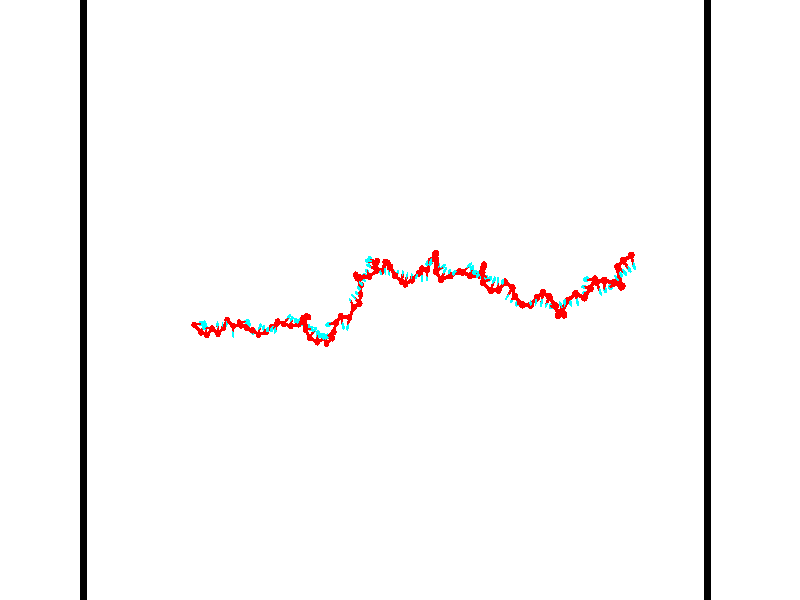// switches for output
#declare DRAW_BASES = 1; // possible values are 0, 1; only relevant for DNA ribbons
#declare DRAW_BASES_TYPE = 3; // possible values are 1, 2, 3; only relevant for DNA ribbons
#declare DRAW_FOG = 0; // set to 1 to enable fog

#include "colors.inc"

#include "transforms.inc"
background { rgb <1, 1, 1>}

#default {
   normal{
       ripples 0.25
       frequency 0.20
       turbulence 0.2
       lambda 5
   }
	finish {
		phong 0.1
		phong_size 40.
	}
}

// original window dimensions: 1024x640


// camera settings

camera {
	sky <-0, 1, 0>
	up <-0, 1, 0>
	right 1.6 * <0.99995, 0, 0.00999983>
	location <54.4867, 55, 106.329>
	look_at <55, 55, 55.0001>
	direction <0.513302, 0, -51.3289>
	angle 67.0682
}


# declare cpy_camera_pos = <54.4867, 55, 106.329>;
# if (DRAW_FOG = 1)
fog {
	fog_type 2
	up vnormalize(cpy_camera_pos)
	color rgbt<1,1,1,0.3>
	distance 1e-5
	fog_alt 3e-3
	fog_offset 88
}
# end


// LIGHTS

# declare lum = 6;
global_settings {
	ambient_light rgb lum * <0.05, 0.05, 0.05>
	max_trace_level 15
}# declare cpy_direct_light_amount = 0.25;
light_source
{	1000 * <-0.98995, -1, 1.00995>,
	rgb lum * cpy_direct_light_amount
	parallel
}

light_source
{	1000 * <0.98995, 1, -1.00995>,
	rgb lum * cpy_direct_light_amount
	parallel
}

// strand 0

// nucleotide -1

// particle -1
sphere {
	<35.926872, 53.082638, 50.082764> 0.250000
	pigment { color rgbt <1,0,0,0> }
	no_shadow
}
cylinder {
	<36.216198, 53.139053, 49.812378>,  <36.389793, 53.172901, 49.650146>, 0.100000
	pigment { color rgbt <1,0,0,0> }
	no_shadow
}
cylinder {
	<36.216198, 53.139053, 49.812378>,  <35.926872, 53.082638, 50.082764>, 0.100000
	pigment { color rgbt <1,0,0,0> }
	no_shadow
}

// particle -1
sphere {
	<36.216198, 53.139053, 49.812378> 0.100000
	pigment { color rgbt <1,0,0,0> }
	no_shadow
}
sphere {
	0, 1
	scale<0.080000,0.200000,0.300000>
	matrix <0.690278, -0.121920, 0.713198,
		0.018175, -0.982468, -0.185542,
		0.723316, 0.141038, -0.675961,
		36.433193, 53.181366, 49.609589>
	pigment { color rgbt <0,1,1,0> }
	no_shadow
}
cylinder {
	<36.497551, 52.472698, 49.875313>,  <35.926872, 53.082638, 50.082764>, 0.130000
	pigment { color rgbt <1,0,0,0> }
	no_shadow
}

// nucleotide -1

// particle -1
sphere {
	<36.497551, 52.472698, 49.875313> 0.250000
	pigment { color rgbt <1,0,0,0> }
	no_shadow
}
cylinder {
	<36.638371, 52.845356, 49.839317>,  <36.722862, 53.068951, 49.817722>, 0.100000
	pigment { color rgbt <1,0,0,0> }
	no_shadow
}
cylinder {
	<36.638371, 52.845356, 49.839317>,  <36.497551, 52.472698, 49.875313>, 0.100000
	pigment { color rgbt <1,0,0,0> }
	no_shadow
}

// particle -1
sphere {
	<36.638371, 52.845356, 49.839317> 0.100000
	pigment { color rgbt <1,0,0,0> }
	no_shadow
}
sphere {
	0, 1
	scale<0.080000,0.200000,0.300000>
	matrix <0.593972, -0.148072, 0.790741,
		0.723368, -0.331825, -0.605501,
		0.352045, 0.931647, -0.089984,
		36.743984, 53.124851, 49.812321>
	pigment { color rgbt <0,1,1,0> }
	no_shadow
}
cylinder {
	<37.113319, 52.294292, 50.090725>,  <36.497551, 52.472698, 49.875313>, 0.130000
	pigment { color rgbt <1,0,0,0> }
	no_shadow
}

// nucleotide -1

// particle -1
sphere {
	<37.113319, 52.294292, 50.090725> 0.250000
	pigment { color rgbt <1,0,0,0> }
	no_shadow
}
cylinder {
	<37.039608, 52.685360, 50.131119>,  <36.995380, 52.920002, 50.155354>, 0.100000
	pigment { color rgbt <1,0,0,0> }
	no_shadow
}
cylinder {
	<37.039608, 52.685360, 50.131119>,  <37.113319, 52.294292, 50.090725>, 0.100000
	pigment { color rgbt <1,0,0,0> }
	no_shadow
}

// particle -1
sphere {
	<37.039608, 52.685360, 50.131119> 0.100000
	pigment { color rgbt <1,0,0,0> }
	no_shadow
}
sphere {
	0, 1
	scale<0.080000,0.200000,0.300000>
	matrix <0.391839, -0.021148, 0.919791,
		0.901390, 0.209065, -0.379193,
		-0.184277, 0.977673, 0.100982,
		36.984325, 52.978661, 50.161415>
	pigment { color rgbt <0,1,1,0> }
	no_shadow
}
cylinder {
	<37.637562, 52.790298, 50.183365>,  <37.113319, 52.294292, 50.090725>, 0.130000
	pigment { color rgbt <1,0,0,0> }
	no_shadow
}

// nucleotide -1

// particle -1
sphere {
	<37.637562, 52.790298, 50.183365> 0.250000
	pigment { color rgbt <1,0,0,0> }
	no_shadow
}
cylinder {
	<37.309498, 52.857975, 50.401985>,  <37.112659, 52.898582, 50.533157>, 0.100000
	pigment { color rgbt <1,0,0,0> }
	no_shadow
}
cylinder {
	<37.309498, 52.857975, 50.401985>,  <37.637562, 52.790298, 50.183365>, 0.100000
	pigment { color rgbt <1,0,0,0> }
	no_shadow
}

// particle -1
sphere {
	<37.309498, 52.857975, 50.401985> 0.100000
	pigment { color rgbt <1,0,0,0> }
	no_shadow
}
sphere {
	0, 1
	scale<0.080000,0.200000,0.300000>
	matrix <0.493047, -0.275615, 0.825191,
		0.290256, 0.946261, 0.142626,
		-0.820156, 0.169195, 0.546550,
		37.063450, 52.908733, 50.565948>
	pigment { color rgbt <0,1,1,0> }
	no_shadow
}
cylinder {
	<38.087120, 52.374367, 49.904022>,  <37.637562, 52.790298, 50.183365>, 0.130000
	pigment { color rgbt <1,0,0,0> }
	no_shadow
}

// nucleotide -1

// particle -1
sphere {
	<38.087120, 52.374367, 49.904022> 0.250000
	pigment { color rgbt <1,0,0,0> }
	no_shadow
}
cylinder {
	<38.076046, 52.770580, 49.957806>,  <38.069401, 53.008308, 49.990074>, 0.100000
	pigment { color rgbt <1,0,0,0> }
	no_shadow
}
cylinder {
	<38.076046, 52.770580, 49.957806>,  <38.087120, 52.374367, 49.904022>, 0.100000
	pigment { color rgbt <1,0,0,0> }
	no_shadow
}

// particle -1
sphere {
	<38.076046, 52.770580, 49.957806> 0.100000
	pigment { color rgbt <1,0,0,0> }
	no_shadow
}
sphere {
	0, 1
	scale<0.080000,0.200000,0.300000>
	matrix <0.998771, 0.021882, 0.044469,
		0.041106, 0.135521, -0.989921,
		-0.027688, 0.990533, 0.134455,
		38.067741, 53.067741, 49.998142>
	pigment { color rgbt <0,1,1,0> }
	no_shadow
}
cylinder {
	<38.419018, 52.800667, 49.354298>,  <38.087120, 52.374367, 49.904022>, 0.130000
	pigment { color rgbt <1,0,0,0> }
	no_shadow
}

// nucleotide -1

// particle -1
sphere {
	<38.419018, 52.800667, 49.354298> 0.250000
	pigment { color rgbt <1,0,0,0> }
	no_shadow
}
cylinder {
	<38.481922, 52.966049, 49.713036>,  <38.519665, 53.065277, 49.928276>, 0.100000
	pigment { color rgbt <1,0,0,0> }
	no_shadow
}
cylinder {
	<38.481922, 52.966049, 49.713036>,  <38.419018, 52.800667, 49.354298>, 0.100000
	pigment { color rgbt <1,0,0,0> }
	no_shadow
}

// particle -1
sphere {
	<38.481922, 52.966049, 49.713036> 0.100000
	pigment { color rgbt <1,0,0,0> }
	no_shadow
}
sphere {
	0, 1
	scale<0.080000,0.200000,0.300000>
	matrix <0.973789, 0.086190, -0.210489,
		-0.164326, 0.906436, -0.389063,
		0.157262, 0.413454, 0.896841,
		38.529102, 53.090084, 49.982086>
	pigment { color rgbt <0,1,1,0> }
	no_shadow
}
cylinder {
	<38.786057, 53.430828, 49.374405>,  <38.419018, 52.800667, 49.354298>, 0.130000
	pigment { color rgbt <1,0,0,0> }
	no_shadow
}

// nucleotide -1

// particle -1
sphere {
	<38.786057, 53.430828, 49.374405> 0.250000
	pigment { color rgbt <1,0,0,0> }
	no_shadow
}
cylinder {
	<38.858665, 53.258591, 49.728046>,  <38.902229, 53.155247, 49.940231>, 0.100000
	pigment { color rgbt <1,0,0,0> }
	no_shadow
}
cylinder {
	<38.858665, 53.258591, 49.728046>,  <38.786057, 53.430828, 49.374405>, 0.100000
	pigment { color rgbt <1,0,0,0> }
	no_shadow
}

// particle -1
sphere {
	<38.858665, 53.258591, 49.728046> 0.100000
	pigment { color rgbt <1,0,0,0> }
	no_shadow
}
sphere {
	0, 1
	scale<0.080000,0.200000,0.300000>
	matrix <0.983381, 0.076485, -0.164655,
		0.003279, 0.899298, 0.437324,
		0.181523, -0.430596, 0.884102,
		38.913124, 53.129414, 49.993279>
	pigment { color rgbt <0,1,1,0> }
	no_shadow
}
cylinder {
	<39.367802, 52.965794, 49.414078>,  <38.786057, 53.430828, 49.374405>, 0.130000
	pigment { color rgbt <1,0,0,0> }
	no_shadow
}

// nucleotide -1

// particle -1
sphere {
	<39.367802, 52.965794, 49.414078> 0.250000
	pigment { color rgbt <1,0,0,0> }
	no_shadow
}
cylinder {
	<39.401268, 52.594109, 49.558060>,  <39.421349, 52.371098, 49.644447>, 0.100000
	pigment { color rgbt <1,0,0,0> }
	no_shadow
}
cylinder {
	<39.401268, 52.594109, 49.558060>,  <39.367802, 52.965794, 49.414078>, 0.100000
	pigment { color rgbt <1,0,0,0> }
	no_shadow
}

// particle -1
sphere {
	<39.401268, 52.594109, 49.558060> 0.100000
	pigment { color rgbt <1,0,0,0> }
	no_shadow
}
sphere {
	0, 1
	scale<0.080000,0.200000,0.300000>
	matrix <-0.995991, -0.066507, 0.059820,
		-0.031647, -0.363512, -0.931052,
		0.083667, -0.929213, 0.359950,
		39.426369, 52.315346, 49.666046>
	pigment { color rgbt <0,1,1,0> }
	no_shadow
}
cylinder {
	<40.021145, 52.974670, 49.069019>,  <39.367802, 52.965794, 49.414078>, 0.130000
	pigment { color rgbt <1,0,0,0> }
	no_shadow
}

// nucleotide -1

// particle -1
sphere {
	<40.021145, 52.974670, 49.069019> 0.250000
	pigment { color rgbt <1,0,0,0> }
	no_shadow
}
cylinder {
	<40.418259, 53.013374, 49.097347>,  <40.656528, 53.036594, 49.114346>, 0.100000
	pigment { color rgbt <1,0,0,0> }
	no_shadow
}
cylinder {
	<40.418259, 53.013374, 49.097347>,  <40.021145, 52.974670, 49.069019>, 0.100000
	pigment { color rgbt <1,0,0,0> }
	no_shadow
}

// particle -1
sphere {
	<40.418259, 53.013374, 49.097347> 0.100000
	pigment { color rgbt <1,0,0,0> }
	no_shadow
}
sphere {
	0, 1
	scale<0.080000,0.200000,0.300000>
	matrix <-0.110544, 0.509742, 0.853196,
		0.046450, -0.854869, 0.516761,
		0.992785, 0.096756, 0.070823,
		40.716095, 53.042400, 49.118595>
	pigment { color rgbt <0,1,1,0> }
	no_shadow
}
cylinder {
	<40.026558, 53.250721, 49.754520>,  <40.021145, 52.974670, 49.069019>, 0.130000
	pigment { color rgbt <1,0,0,0> }
	no_shadow
}

// nucleotide -1

// particle -1
sphere {
	<40.026558, 53.250721, 49.754520> 0.250000
	pigment { color rgbt <1,0,0,0> }
	no_shadow
}
cylinder {
	<40.419285, 53.285919, 49.687244>,  <40.654922, 53.307037, 49.646881>, 0.100000
	pigment { color rgbt <1,0,0,0> }
	no_shadow
}
cylinder {
	<40.419285, 53.285919, 49.687244>,  <40.026558, 53.250721, 49.754520>, 0.100000
	pigment { color rgbt <1,0,0,0> }
	no_shadow
}

// particle -1
sphere {
	<40.419285, 53.285919, 49.687244> 0.100000
	pigment { color rgbt <1,0,0,0> }
	no_shadow
}
sphere {
	0, 1
	scale<0.080000,0.200000,0.300000>
	matrix <0.111307, 0.450835, 0.885640,
		0.153756, -0.888260, 0.432844,
		0.981820, 0.087994, -0.168188,
		40.713829, 53.312317, 49.636787>
	pigment { color rgbt <0,1,1,0> }
	no_shadow
}
cylinder {
	<40.706398, 52.808933, 49.721535>,  <40.026558, 53.250721, 49.754520>, 0.130000
	pigment { color rgbt <1,0,0,0> }
	no_shadow
}

// nucleotide -1

// particle -1
sphere {
	<40.706398, 52.808933, 49.721535> 0.250000
	pigment { color rgbt <1,0,0,0> }
	no_shadow
}
cylinder {
	<40.939331, 52.577827, 49.492775>,  <41.079090, 52.439163, 49.355518>, 0.100000
	pigment { color rgbt <1,0,0,0> }
	no_shadow
}
cylinder {
	<40.939331, 52.577827, 49.492775>,  <40.706398, 52.808933, 49.721535>, 0.100000
	pigment { color rgbt <1,0,0,0> }
	no_shadow
}

// particle -1
sphere {
	<40.939331, 52.577827, 49.492775> 0.100000
	pigment { color rgbt <1,0,0,0> }
	no_shadow
}
sphere {
	0, 1
	scale<0.080000,0.200000,0.300000>
	matrix <0.717654, 0.695846, 0.027761,
		0.381917, -0.426595, 0.819851,
		0.582332, -0.577767, -0.571904,
		41.114029, 52.404499, 49.321205>
	pigment { color rgbt <0,1,1,0> }
	no_shadow
}
cylinder {
	<41.355167, 52.648647, 50.135963>,  <40.706398, 52.808933, 49.721535>, 0.130000
	pigment { color rgbt <1,0,0,0> }
	no_shadow
}

// nucleotide -1

// particle -1
sphere {
	<41.355167, 52.648647, 50.135963> 0.250000
	pigment { color rgbt <1,0,0,0> }
	no_shadow
}
cylinder {
	<41.372494, 52.662270, 49.736572>,  <41.382889, 52.670444, 49.496937>, 0.100000
	pigment { color rgbt <1,0,0,0> }
	no_shadow
}
cylinder {
	<41.372494, 52.662270, 49.736572>,  <41.355167, 52.648647, 50.135963>, 0.100000
	pigment { color rgbt <1,0,0,0> }
	no_shadow
}

// particle -1
sphere {
	<41.372494, 52.662270, 49.736572> 0.100000
	pigment { color rgbt <1,0,0,0> }
	no_shadow
}
sphere {
	0, 1
	scale<0.080000,0.200000,0.300000>
	matrix <0.700231, 0.711821, 0.054656,
		0.712601, -0.701534, 0.006981,
		0.043312, 0.034060, -0.998481,
		41.385487, 52.672489, 49.437027>
	pigment { color rgbt <0,1,1,0> }
	no_shadow
}
cylinder {
	<41.823669, 52.302914, 49.734028>,  <41.355167, 52.648647, 50.135963>, 0.130000
	pigment { color rgbt <1,0,0,0> }
	no_shadow
}

// nucleotide -1

// particle -1
sphere {
	<41.823669, 52.302914, 49.734028> 0.250000
	pigment { color rgbt <1,0,0,0> }
	no_shadow
}
cylinder {
	<41.931908, 52.658081, 49.882828>,  <41.996853, 52.871181, 49.972107>, 0.100000
	pigment { color rgbt <1,0,0,0> }
	no_shadow
}
cylinder {
	<41.931908, 52.658081, 49.882828>,  <41.823669, 52.302914, 49.734028>, 0.100000
	pigment { color rgbt <1,0,0,0> }
	no_shadow
}

// particle -1
sphere {
	<41.931908, 52.658081, 49.882828> 0.100000
	pigment { color rgbt <1,0,0,0> }
	no_shadow
}
sphere {
	0, 1
	scale<0.080000,0.200000,0.300000>
	matrix <0.819580, -0.415194, 0.394844,
		0.505039, 0.198037, -0.840069,
		0.270598, 0.887916, 0.371997,
		42.013088, 52.924458, 49.994427>
	pigment { color rgbt <0,1,1,0> }
	no_shadow
}
cylinder {
	<42.470409, 52.469494, 49.534306>,  <41.823669, 52.302914, 49.734028>, 0.130000
	pigment { color rgbt <1,0,0,0> }
	no_shadow
}

// nucleotide -1

// particle -1
sphere {
	<42.470409, 52.469494, 49.534306> 0.250000
	pigment { color rgbt <1,0,0,0> }
	no_shadow
}
cylinder {
	<42.420399, 52.684982, 49.867569>,  <42.390392, 52.814274, 50.067528>, 0.100000
	pigment { color rgbt <1,0,0,0> }
	no_shadow
}
cylinder {
	<42.420399, 52.684982, 49.867569>,  <42.470409, 52.469494, 49.534306>, 0.100000
	pigment { color rgbt <1,0,0,0> }
	no_shadow
}

// particle -1
sphere {
	<42.420399, 52.684982, 49.867569> 0.100000
	pigment { color rgbt <1,0,0,0> }
	no_shadow
}
sphere {
	0, 1
	scale<0.080000,0.200000,0.300000>
	matrix <0.910991, -0.270314, 0.311488,
		0.393019, 0.797940, -0.456976,
		-0.125022, 0.538722, 0.833155,
		42.382893, 52.846600, 50.117516>
	pigment { color rgbt <0,1,1,0> }
	no_shadow
}
cylinder {
	<43.006672, 52.855709, 49.595795>,  <42.470409, 52.469494, 49.534306>, 0.130000
	pigment { color rgbt <1,0,0,0> }
	no_shadow
}

// nucleotide -1

// particle -1
sphere {
	<43.006672, 52.855709, 49.595795> 0.250000
	pigment { color rgbt <1,0,0,0> }
	no_shadow
}
cylinder {
	<42.883835, 52.776836, 49.968208>,  <42.810135, 52.729511, 50.191654>, 0.100000
	pigment { color rgbt <1,0,0,0> }
	no_shadow
}
cylinder {
	<42.883835, 52.776836, 49.968208>,  <43.006672, 52.855709, 49.595795>, 0.100000
	pigment { color rgbt <1,0,0,0> }
	no_shadow
}

// particle -1
sphere {
	<42.883835, 52.776836, 49.968208> 0.100000
	pigment { color rgbt <1,0,0,0> }
	no_shadow
}
sphere {
	0, 1
	scale<0.080000,0.200000,0.300000>
	matrix <0.948524, -0.143038, 0.282565,
		0.077456, 0.969876, 0.230956,
		-0.307089, -0.197181, 0.931030,
		42.791710, 52.717682, 50.247517>
	pigment { color rgbt <0,1,1,0> }
	no_shadow
}
cylinder {
	<43.592281, 53.195740, 49.975735>,  <43.006672, 52.855709, 49.595795>, 0.130000
	pigment { color rgbt <1,0,0,0> }
	no_shadow
}

// nucleotide -1

// particle -1
sphere {
	<43.592281, 53.195740, 49.975735> 0.250000
	pigment { color rgbt <1,0,0,0> }
	no_shadow
}
cylinder {
	<43.370205, 52.933380, 50.180305>,  <43.236958, 52.775963, 50.303047>, 0.100000
	pigment { color rgbt <1,0,0,0> }
	no_shadow
}
cylinder {
	<43.370205, 52.933380, 50.180305>,  <43.592281, 53.195740, 49.975735>, 0.100000
	pigment { color rgbt <1,0,0,0> }
	no_shadow
}

// particle -1
sphere {
	<43.370205, 52.933380, 50.180305> 0.100000
	pigment { color rgbt <1,0,0,0> }
	no_shadow
}
sphere {
	0, 1
	scale<0.080000,0.200000,0.300000>
	matrix <0.796060, -0.240932, 0.555194,
		-0.240932, 0.715366, 0.655899,
		-0.555194, -0.655899, 0.511426,
		43.203648, 52.736610, 50.333733>
	pigment { color rgbt <0,1,1,0> }
	no_shadow
}
cylinder {
	<43.770786, 53.352547, 50.582863>,  <43.592281, 53.195740, 49.975735>, 0.130000
	pigment { color rgbt <1,0,0,0> }
	no_shadow
}

// nucleotide -1

// particle -1
sphere {
	<43.770786, 53.352547, 50.582863> 0.250000
	pigment { color rgbt <1,0,0,0> }
	no_shadow
}
cylinder {
	<43.648441, 52.972122, 50.565239>,  <43.575035, 52.743870, 50.554665>, 0.100000
	pigment { color rgbt <1,0,0,0> }
	no_shadow
}
cylinder {
	<43.648441, 52.972122, 50.565239>,  <43.770786, 53.352547, 50.582863>, 0.100000
	pigment { color rgbt <1,0,0,0> }
	no_shadow
}

// particle -1
sphere {
	<43.648441, 52.972122, 50.565239> 0.100000
	pigment { color rgbt <1,0,0,0> }
	no_shadow
}
sphere {
	0, 1
	scale<0.080000,0.200000,0.300000>
	matrix <0.834311, -0.290033, 0.468835,
		-0.458668, 0.106637, 0.882186,
		-0.305859, -0.951057, -0.044061,
		43.556683, 52.686806, 50.552021>
	pigment { color rgbt <0,1,1,0> }
	no_shadow
}
cylinder {
	<44.419331, 53.182365, 51.027752>,  <43.770786, 53.352547, 50.582863>, 0.130000
	pigment { color rgbt <1,0,0,0> }
	no_shadow
}

// nucleotide -1

// particle -1
sphere {
	<44.419331, 53.182365, 51.027752> 0.250000
	pigment { color rgbt <1,0,0,0> }
	no_shadow
}
cylinder {
	<44.671852, 53.490822, 50.994781>,  <44.823364, 53.675896, 50.974998>, 0.100000
	pigment { color rgbt <1,0,0,0> }
	no_shadow
}
cylinder {
	<44.671852, 53.490822, 50.994781>,  <44.419331, 53.182365, 51.027752>, 0.100000
	pigment { color rgbt <1,0,0,0> }
	no_shadow
}

// particle -1
sphere {
	<44.671852, 53.490822, 50.994781> 0.100000
	pigment { color rgbt <1,0,0,0> }
	no_shadow
}
sphere {
	0, 1
	scale<0.080000,0.200000,0.300000>
	matrix <0.680126, -0.499429, 0.536655,
		0.372669, -0.394856, -0.839766,
		0.631305, 0.771142, -0.082430,
		44.861244, 53.722164, 50.970051>
	pigment { color rgbt <0,1,1,0> }
	no_shadow
}
cylinder {
	<45.020065, 53.004475, 50.778255>,  <44.419331, 53.182365, 51.027752>, 0.130000
	pigment { color rgbt <1,0,0,0> }
	no_shadow
}

// nucleotide -1

// particle -1
sphere {
	<45.020065, 53.004475, 50.778255> 0.250000
	pigment { color rgbt <1,0,0,0> }
	no_shadow
}
cylinder {
	<45.104229, 53.321930, 51.006596>,  <45.154728, 53.512402, 51.143600>, 0.100000
	pigment { color rgbt <1,0,0,0> }
	no_shadow
}
cylinder {
	<45.104229, 53.321930, 51.006596>,  <45.020065, 53.004475, 50.778255>, 0.100000
	pigment { color rgbt <1,0,0,0> }
	no_shadow
}

// particle -1
sphere {
	<45.104229, 53.321930, 51.006596> 0.100000
	pigment { color rgbt <1,0,0,0> }
	no_shadow
}
sphere {
	0, 1
	scale<0.080000,0.200000,0.300000>
	matrix <0.748456, -0.506425, 0.428191,
		0.628921, 0.337163, -0.700556,
		0.210409, 0.793634, 0.570853,
		45.167351, 53.560020, 51.177853>
	pigment { color rgbt <0,1,1,0> }
	no_shadow
}
cylinder {
	<45.703480, 53.128597, 50.679981>,  <45.020065, 53.004475, 50.778255>, 0.130000
	pigment { color rgbt <1,0,0,0> }
	no_shadow
}

// nucleotide -1

// particle -1
sphere {
	<45.703480, 53.128597, 50.679981> 0.250000
	pigment { color rgbt <1,0,0,0> }
	no_shadow
}
cylinder {
	<45.603020, 53.312794, 51.020538>,  <45.542744, 53.423313, 51.224873>, 0.100000
	pigment { color rgbt <1,0,0,0> }
	no_shadow
}
cylinder {
	<45.603020, 53.312794, 51.020538>,  <45.703480, 53.128597, 50.679981>, 0.100000
	pigment { color rgbt <1,0,0,0> }
	no_shadow
}

// particle -1
sphere {
	<45.603020, 53.312794, 51.020538> 0.100000
	pigment { color rgbt <1,0,0,0> }
	no_shadow
}
sphere {
	0, 1
	scale<0.080000,0.200000,0.300000>
	matrix <0.793198, -0.406208, 0.453687,
		0.554761, 0.789268, -0.263240,
		-0.251150, 0.460490, 0.851395,
		45.527676, 53.450939, 51.275955>
	pigment { color rgbt <0,1,1,0> }
	no_shadow
}
cylinder {
	<46.175953, 53.627178, 50.969929>,  <45.703480, 53.128597, 50.679981>, 0.130000
	pigment { color rgbt <1,0,0,0> }
	no_shadow
}

// nucleotide -1

// particle -1
sphere {
	<46.175953, 53.627178, 50.969929> 0.250000
	pigment { color rgbt <1,0,0,0> }
	no_shadow
}
cylinder {
	<45.977852, 53.506447, 51.295784>,  <45.858994, 53.434010, 51.491295>, 0.100000
	pigment { color rgbt <1,0,0,0> }
	no_shadow
}
cylinder {
	<45.977852, 53.506447, 51.295784>,  <46.175953, 53.627178, 50.969929>, 0.100000
	pigment { color rgbt <1,0,0,0> }
	no_shadow
}

// particle -1
sphere {
	<45.977852, 53.506447, 51.295784> 0.100000
	pigment { color rgbt <1,0,0,0> }
	no_shadow
}
sphere {
	0, 1
	scale<0.080000,0.200000,0.300000>
	matrix <0.849102, -0.366474, 0.380424,
		0.183721, 0.880112, 0.437777,
		-0.495250, -0.301826, 0.814634,
		45.829277, 53.415897, 51.540173>
	pigment { color rgbt <0,1,1,0> }
	no_shadow
}
cylinder {
	<46.731491, 53.701332, 51.441753>,  <46.175953, 53.627178, 50.969929>, 0.130000
	pigment { color rgbt <1,0,0,0> }
	no_shadow
}

// nucleotide -1

// particle -1
sphere {
	<46.731491, 53.701332, 51.441753> 0.250000
	pigment { color rgbt <1,0,0,0> }
	no_shadow
}
cylinder {
	<46.470829, 53.452179, 51.614899>,  <46.314434, 53.302689, 51.718784>, 0.100000
	pigment { color rgbt <1,0,0,0> }
	no_shadow
}
cylinder {
	<46.470829, 53.452179, 51.614899>,  <46.731491, 53.701332, 51.441753>, 0.100000
	pigment { color rgbt <1,0,0,0> }
	no_shadow
}

// particle -1
sphere {
	<46.470829, 53.452179, 51.614899> 0.100000
	pigment { color rgbt <1,0,0,0> }
	no_shadow
}
sphere {
	0, 1
	scale<0.080000,0.200000,0.300000>
	matrix <0.740685, -0.399525, 0.540154,
		-0.163511, 0.672609, 0.721708,
		-0.651652, -0.622879, 0.432864,
		46.275333, 53.265316, 51.744759>
	pigment { color rgbt <0,1,1,0> }
	no_shadow
}
cylinder {
	<46.682632, 53.785164, 52.218525>,  <46.731491, 53.701332, 51.441753>, 0.130000
	pigment { color rgbt <1,0,0,0> }
	no_shadow
}

// nucleotide -1

// particle -1
sphere {
	<46.682632, 53.785164, 52.218525> 0.250000
	pigment { color rgbt <1,0,0,0> }
	no_shadow
}
cylinder {
	<46.600124, 53.409447, 52.108841>,  <46.550621, 53.184017, 52.043030>, 0.100000
	pigment { color rgbt <1,0,0,0> }
	no_shadow
}
cylinder {
	<46.600124, 53.409447, 52.108841>,  <46.682632, 53.785164, 52.218525>, 0.100000
	pigment { color rgbt <1,0,0,0> }
	no_shadow
}

// particle -1
sphere {
	<46.600124, 53.409447, 52.108841> 0.100000
	pigment { color rgbt <1,0,0,0> }
	no_shadow
}
sphere {
	0, 1
	scale<0.080000,0.200000,0.300000>
	matrix <0.722163, -0.335226, 0.605065,
		-0.660253, -0.073219, 0.747466,
		-0.206268, -0.939288, -0.274210,
		46.538242, 53.127659, 52.026577>
	pigment { color rgbt <0,1,1,0> }
	no_shadow
}
cylinder {
	<46.450832, 53.382435, 52.789974>,  <46.682632, 53.785164, 52.218525>, 0.130000
	pigment { color rgbt <1,0,0,0> }
	no_shadow
}

// nucleotide -1

// particle -1
sphere {
	<46.450832, 53.382435, 52.789974> 0.250000
	pigment { color rgbt <1,0,0,0> }
	no_shadow
}
cylinder {
	<46.661785, 53.173454, 52.521969>,  <46.788357, 53.048065, 52.361164>, 0.100000
	pigment { color rgbt <1,0,0,0> }
	no_shadow
}
cylinder {
	<46.661785, 53.173454, 52.521969>,  <46.450832, 53.382435, 52.789974>, 0.100000
	pigment { color rgbt <1,0,0,0> }
	no_shadow
}

// particle -1
sphere {
	<46.661785, 53.173454, 52.521969> 0.100000
	pigment { color rgbt <1,0,0,0> }
	no_shadow
}
sphere {
	0, 1
	scale<0.080000,0.200000,0.300000>
	matrix <0.602071, -0.326614, 0.728583,
		-0.599483, -0.787636, 0.142301,
		0.527381, -0.522448, -0.670013,
		46.820000, 53.016720, 52.320965>
	pigment { color rgbt <0,1,1,0> }
	no_shadow
}
cylinder {
	<46.698193, 52.816833, 53.082314>,  <46.450832, 53.382435, 52.789974>, 0.130000
	pigment { color rgbt <1,0,0,0> }
	no_shadow
}

// nucleotide -1

// particle -1
sphere {
	<46.698193, 52.816833, 53.082314> 0.250000
	pigment { color rgbt <1,0,0,0> }
	no_shadow
}
cylinder {
	<46.933647, 52.863686, 52.762367>,  <47.074921, 52.891796, 52.570400>, 0.100000
	pigment { color rgbt <1,0,0,0> }
	no_shadow
}
cylinder {
	<46.933647, 52.863686, 52.762367>,  <46.698193, 52.816833, 53.082314>, 0.100000
	pigment { color rgbt <1,0,0,0> }
	no_shadow
}

// particle -1
sphere {
	<46.933647, 52.863686, 52.762367> 0.100000
	pigment { color rgbt <1,0,0,0> }
	no_shadow
}
sphere {
	0, 1
	scale<0.080000,0.200000,0.300000>
	matrix <0.777721, -0.352048, 0.520781,
		-0.220593, -0.928624, -0.298323,
		0.588634, 0.117132, -0.799869,
		47.110237, 52.898827, 52.522408>
	pigment { color rgbt <0,1,1,0> }
	no_shadow
}
cylinder {
	<46.998638, 52.223953, 52.827095>,  <46.698193, 52.816833, 53.082314>, 0.130000
	pigment { color rgbt <1,0,0,0> }
	no_shadow
}

// nucleotide -1

// particle -1
sphere {
	<46.998638, 52.223953, 52.827095> 0.250000
	pigment { color rgbt <1,0,0,0> }
	no_shadow
}
cylinder {
	<47.247200, 52.534454, 52.784618>,  <47.396339, 52.720757, 52.759132>, 0.100000
	pigment { color rgbt <1,0,0,0> }
	no_shadow
}
cylinder {
	<47.247200, 52.534454, 52.784618>,  <46.998638, 52.223953, 52.827095>, 0.100000
	pigment { color rgbt <1,0,0,0> }
	no_shadow
}

// particle -1
sphere {
	<47.247200, 52.534454, 52.784618> 0.100000
	pigment { color rgbt <1,0,0,0> }
	no_shadow
}
sphere {
	0, 1
	scale<0.080000,0.200000,0.300000>
	matrix <0.672604, -0.459027, 0.580429,
		0.401815, -0.432112, -0.807356,
		0.621409, 0.776256, -0.106196,
		47.433624, 52.767330, 52.752758>
	pigment { color rgbt <0,1,1,0> }
	no_shadow
}
cylinder {
	<47.686115, 51.886013, 52.727627>,  <46.998638, 52.223953, 52.827095>, 0.130000
	pigment { color rgbt <1,0,0,0> }
	no_shadow
}

// nucleotide -1

// particle -1
sphere {
	<47.686115, 51.886013, 52.727627> 0.250000
	pigment { color rgbt <1,0,0,0> }
	no_shadow
}
cylinder {
	<47.729973, 52.259632, 52.863590>,  <47.756287, 52.483803, 52.945168>, 0.100000
	pigment { color rgbt <1,0,0,0> }
	no_shadow
}
cylinder {
	<47.729973, 52.259632, 52.863590>,  <47.686115, 51.886013, 52.727627>, 0.100000
	pigment { color rgbt <1,0,0,0> }
	no_shadow
}

// particle -1
sphere {
	<47.729973, 52.259632, 52.863590> 0.100000
	pigment { color rgbt <1,0,0,0> }
	no_shadow
}
sphere {
	0, 1
	scale<0.080000,0.200000,0.300000>
	matrix <0.606951, -0.333727, 0.721275,
		0.787140, 0.127227, -0.603509,
		0.109641, 0.934045, 0.339910,
		47.762867, 52.539845, 52.965565>
	pigment { color rgbt <0,1,1,0> }
	no_shadow
}
cylinder {
	<48.342503, 52.172504, 52.695183>,  <47.686115, 51.886013, 52.727627>, 0.130000
	pigment { color rgbt <1,0,0,0> }
	no_shadow
}

// nucleotide -1

// particle -1
sphere {
	<48.342503, 52.172504, 52.695183> 0.250000
	pigment { color rgbt <1,0,0,0> }
	no_shadow
}
cylinder {
	<48.155708, 52.290241, 53.028717>,  <48.043633, 52.360886, 53.228840>, 0.100000
	pigment { color rgbt <1,0,0,0> }
	no_shadow
}
cylinder {
	<48.155708, 52.290241, 53.028717>,  <48.342503, 52.172504, 52.695183>, 0.100000
	pigment { color rgbt <1,0,0,0> }
	no_shadow
}

// particle -1
sphere {
	<48.155708, 52.290241, 53.028717> 0.100000
	pigment { color rgbt <1,0,0,0> }
	no_shadow
}
sphere {
	0, 1
	scale<0.080000,0.200000,0.300000>
	matrix <0.767962, -0.332466, 0.547449,
		0.438363, 0.896006, -0.070792,
		-0.466981, 0.294347, 0.833840,
		48.015614, 52.378544, 53.278870>
	pigment { color rgbt <0,1,1,0> }
	no_shadow
}
cylinder {
	<48.562401, 51.801987, 53.188061>,  <48.342503, 52.172504, 52.695183>, 0.130000
	pigment { color rgbt <1,0,0,0> }
	no_shadow
}

// nucleotide -1

// particle -1
sphere {
	<48.562401, 51.801987, 53.188061> 0.250000
	pigment { color rgbt <1,0,0,0> }
	no_shadow
}
cylinder {
	<48.425491, 52.126335, 53.377937>,  <48.343346, 52.320946, 53.491863>, 0.100000
	pigment { color rgbt <1,0,0,0> }
	no_shadow
}
cylinder {
	<48.425491, 52.126335, 53.377937>,  <48.562401, 51.801987, 53.188061>, 0.100000
	pigment { color rgbt <1,0,0,0> }
	no_shadow
}

// particle -1
sphere {
	<48.425491, 52.126335, 53.377937> 0.100000
	pigment { color rgbt <1,0,0,0> }
	no_shadow
}
sphere {
	0, 1
	scale<0.080000,0.200000,0.300000>
	matrix <0.526014, -0.253251, 0.811895,
		0.778559, 0.527587, -0.339849,
		-0.342278, 0.810874, 0.474689,
		48.322807, 52.369598, 53.520344>
	pigment { color rgbt <0,1,1,0> }
	no_shadow
}
cylinder {
	<49.103065, 52.223175, 53.486832>,  <48.562401, 51.801987, 53.188061>, 0.130000
	pigment { color rgbt <1,0,0,0> }
	no_shadow
}

// nucleotide -1

// particle -1
sphere {
	<49.103065, 52.223175, 53.486832> 0.250000
	pigment { color rgbt <1,0,0,0> }
	no_shadow
}
cylinder {
	<48.765022, 52.290600, 53.689762>,  <48.562195, 52.331055, 53.811520>, 0.100000
	pigment { color rgbt <1,0,0,0> }
	no_shadow
}
cylinder {
	<48.765022, 52.290600, 53.689762>,  <49.103065, 52.223175, 53.486832>, 0.100000
	pigment { color rgbt <1,0,0,0> }
	no_shadow
}

// particle -1
sphere {
	<48.765022, 52.290600, 53.689762> 0.100000
	pigment { color rgbt <1,0,0,0> }
	no_shadow
}
sphere {
	0, 1
	scale<0.080000,0.200000,0.300000>
	matrix <0.476241, -0.193758, 0.857701,
		0.242873, 0.966460, 0.083471,
		-0.845108, 0.168560, 0.507327,
		48.511490, 52.341167, 53.841961>
	pigment { color rgbt <0,1,1,0> }
	no_shadow
}
cylinder {
	<49.266739, 52.694656, 54.013512>,  <49.103065, 52.223175, 53.486832>, 0.130000
	pigment { color rgbt <1,0,0,0> }
	no_shadow
}

// nucleotide -1

// particle -1
sphere {
	<49.266739, 52.694656, 54.013512> 0.250000
	pigment { color rgbt <1,0,0,0> }
	no_shadow
}
cylinder {
	<48.930115, 52.513252, 54.130882>,  <48.728138, 52.404408, 54.201305>, 0.100000
	pigment { color rgbt <1,0,0,0> }
	no_shadow
}
cylinder {
	<48.930115, 52.513252, 54.130882>,  <49.266739, 52.694656, 54.013512>, 0.100000
	pigment { color rgbt <1,0,0,0> }
	no_shadow
}

// particle -1
sphere {
	<48.930115, 52.513252, 54.130882> 0.100000
	pigment { color rgbt <1,0,0,0> }
	no_shadow
}
sphere {
	0, 1
	scale<0.080000,0.200000,0.300000>
	matrix <0.439052, -0.257879, 0.860658,
		-0.314653, 0.853125, 0.416138,
		-0.841562, -0.453514, 0.293424,
		48.677647, 52.377197, 54.218910>
	pigment { color rgbt <0,1,1,0> }
	no_shadow
}
cylinder {
	<49.491058, 53.368992, 54.075409>,  <49.266739, 52.694656, 54.013512>, 0.130000
	pigment { color rgbt <1,0,0,0> }
	no_shadow
}

// nucleotide -1

// particle -1
sphere {
	<49.491058, 53.368992, 54.075409> 0.250000
	pigment { color rgbt <1,0,0,0> }
	no_shadow
}
cylinder {
	<49.098587, 53.291924, 54.070190>,  <48.863106, 53.245682, 54.067059>, 0.100000
	pigment { color rgbt <1,0,0,0> }
	no_shadow
}
cylinder {
	<49.098587, 53.291924, 54.070190>,  <49.491058, 53.368992, 54.075409>, 0.100000
	pigment { color rgbt <1,0,0,0> }
	no_shadow
}

// particle -1
sphere {
	<49.098587, 53.291924, 54.070190> 0.100000
	pigment { color rgbt <1,0,0,0> }
	no_shadow
}
sphere {
	0, 1
	scale<0.080000,0.200000,0.300000>
	matrix <0.122120, -0.566724, -0.814807,
		0.149600, -0.801062, 0.579585,
		-0.981176, -0.192674, -0.013043,
		48.804234, 53.234119, 54.066277>
	pigment { color rgbt <0,1,1,0> }
	no_shadow
}
cylinder {
	<49.928108, 53.830822, 54.487335>,  <49.491058, 53.368992, 54.075409>, 0.130000
	pigment { color rgbt <1,0,0,0> }
	no_shadow
}

// nucleotide -1

// particle -1
sphere {
	<49.928108, 53.830822, 54.487335> 0.250000
	pigment { color rgbt <1,0,0,0> }
	no_shadow
}
cylinder {
	<50.036659, 53.446316, 54.506626>,  <50.101791, 53.215614, 54.518200>, 0.100000
	pigment { color rgbt <1,0,0,0> }
	no_shadow
}
cylinder {
	<50.036659, 53.446316, 54.506626>,  <49.928108, 53.830822, 54.487335>, 0.100000
	pigment { color rgbt <1,0,0,0> }
	no_shadow
}

// particle -1
sphere {
	<50.036659, 53.446316, 54.506626> 0.100000
	pigment { color rgbt <1,0,0,0> }
	no_shadow
}
sphere {
	0, 1
	scale<0.080000,0.200000,0.300000>
	matrix <0.813595, 0.202339, -0.545089,
		0.514215, 0.187166, 0.836990,
		0.271377, -0.961264, 0.048232,
		50.118073, 53.157936, 54.521095>
	pigment { color rgbt <0,1,1,0> }
	no_shadow
}
cylinder {
	<50.664665, 53.749241, 54.470470>,  <49.928108, 53.830822, 54.487335>, 0.130000
	pigment { color rgbt <1,0,0,0> }
	no_shadow
}

// nucleotide -1

// particle -1
sphere {
	<50.664665, 53.749241, 54.470470> 0.250000
	pigment { color rgbt <1,0,0,0> }
	no_shadow
}
cylinder {
	<50.571262, 53.367691, 54.395008>,  <50.515221, 53.138760, 54.349731>, 0.100000
	pigment { color rgbt <1,0,0,0> }
	no_shadow
}
cylinder {
	<50.571262, 53.367691, 54.395008>,  <50.664665, 53.749241, 54.470470>, 0.100000
	pigment { color rgbt <1,0,0,0> }
	no_shadow
}

// particle -1
sphere {
	<50.571262, 53.367691, 54.395008> 0.100000
	pigment { color rgbt <1,0,0,0> }
	no_shadow
}
sphere {
	0, 1
	scale<0.080000,0.200000,0.300000>
	matrix <0.891716, -0.132713, -0.432701,
		0.387708, -0.269265, 0.881578,
		-0.233508, -0.953878, -0.188654,
		50.501209, 53.081528, 54.338413>
	pigment { color rgbt <0,1,1,0> }
	no_shadow
}
cylinder {
	<51.073643, 54.489239, 54.643242>,  <50.664665, 53.749241, 54.470470>, 0.130000
	pigment { color rgbt <1,0,0,0> }
	no_shadow
}

// nucleotide -1

// particle -1
sphere {
	<51.073643, 54.489239, 54.643242> 0.250000
	pigment { color rgbt <1,0,0,0> }
	no_shadow
}
cylinder {
	<50.885155, 54.749454, 54.404999>,  <50.772060, 54.905582, 54.262054>, 0.100000
	pigment { color rgbt <1,0,0,0> }
	no_shadow
}
cylinder {
	<50.885155, 54.749454, 54.404999>,  <51.073643, 54.489239, 54.643242>, 0.100000
	pigment { color rgbt <1,0,0,0> }
	no_shadow
}

// particle -1
sphere {
	<50.885155, 54.749454, 54.404999> 0.100000
	pigment { color rgbt <1,0,0,0> }
	no_shadow
}
sphere {
	0, 1
	scale<0.080000,0.200000,0.300000>
	matrix <0.736535, 0.661741, 0.140052,
		0.485248, -0.372690, -0.790972,
		-0.471223, 0.650538, -0.595608,
		50.743790, 54.944614, 54.226315>
	pigment { color rgbt <0,1,1,0> }
	no_shadow
}
cylinder {
	<51.522141, 54.761066, 54.221371>,  <51.073643, 54.489239, 54.643242>, 0.130000
	pigment { color rgbt <1,0,0,0> }
	no_shadow
}

// nucleotide -1

// particle -1
sphere {
	<51.522141, 54.761066, 54.221371> 0.250000
	pigment { color rgbt <1,0,0,0> }
	no_shadow
}
cylinder {
	<51.238029, 55.031998, 54.298042>,  <51.067562, 55.194557, 54.344044>, 0.100000
	pigment { color rgbt <1,0,0,0> }
	no_shadow
}
cylinder {
	<51.238029, 55.031998, 54.298042>,  <51.522141, 54.761066, 54.221371>, 0.100000
	pigment { color rgbt <1,0,0,0> }
	no_shadow
}

// particle -1
sphere {
	<51.238029, 55.031998, 54.298042> 0.100000
	pigment { color rgbt <1,0,0,0> }
	no_shadow
}
sphere {
	0, 1
	scale<0.080000,0.200000,0.300000>
	matrix <0.699601, 0.649112, 0.298684,
		0.077886, 0.346245, -0.934905,
		-0.710276, 0.677324, 0.191677,
		51.024948, 55.235195, 54.355545>
	pigment { color rgbt <0,1,1,0> }
	no_shadow
}
cylinder {
	<51.563080, 55.395248, 53.798367>,  <51.522141, 54.761066, 54.221371>, 0.130000
	pigment { color rgbt <1,0,0,0> }
	no_shadow
}

// nucleotide -1

// particle -1
sphere {
	<51.563080, 55.395248, 53.798367> 0.250000
	pigment { color rgbt <1,0,0,0> }
	no_shadow
}
cylinder {
	<51.409653, 55.445061, 54.164398>,  <51.317596, 55.474949, 54.384018>, 0.100000
	pigment { color rgbt <1,0,0,0> }
	no_shadow
}
cylinder {
	<51.409653, 55.445061, 54.164398>,  <51.563080, 55.395248, 53.798367>, 0.100000
	pigment { color rgbt <1,0,0,0> }
	no_shadow
}

// particle -1
sphere {
	<51.409653, 55.445061, 54.164398> 0.100000
	pigment { color rgbt <1,0,0,0> }
	no_shadow
}
sphere {
	0, 1
	scale<0.080000,0.200000,0.300000>
	matrix <0.696653, 0.689492, 0.198181,
		-0.606261, 0.713508, -0.351216,
		-0.383564, 0.124526, 0.915080,
		51.294582, 55.482418, 54.438923>
	pigment { color rgbt <0,1,1,0> }
	no_shadow
}
cylinder {
	<51.632454, 56.065632, 53.843521>,  <51.563080, 55.395248, 53.798367>, 0.130000
	pigment { color rgbt <1,0,0,0> }
	no_shadow
}

// nucleotide -1

// particle -1
sphere {
	<51.632454, 56.065632, 53.843521> 0.250000
	pigment { color rgbt <1,0,0,0> }
	no_shadow
}
cylinder {
	<51.557377, 55.935799, 54.214340>,  <51.512329, 55.857899, 54.436832>, 0.100000
	pigment { color rgbt <1,0,0,0> }
	no_shadow
}
cylinder {
	<51.557377, 55.935799, 54.214340>,  <51.632454, 56.065632, 53.843521>, 0.100000
	pigment { color rgbt <1,0,0,0> }
	no_shadow
}

// particle -1
sphere {
	<51.557377, 55.935799, 54.214340> 0.100000
	pigment { color rgbt <1,0,0,0> }
	no_shadow
}
sphere {
	0, 1
	scale<0.080000,0.200000,0.300000>
	matrix <0.595902, 0.712652, 0.370172,
		-0.780814, 0.621908, 0.059661,
		-0.187695, -0.324587, 0.927046,
		51.501068, 55.838421, 54.492455>
	pigment { color rgbt <0,1,1,0> }
	no_shadow
}
cylinder {
	<51.310127, 56.596794, 54.232441>,  <51.632454, 56.065632, 53.843521>, 0.130000
	pigment { color rgbt <1,0,0,0> }
	no_shadow
}

// nucleotide -1

// particle -1
sphere {
	<51.310127, 56.596794, 54.232441> 0.250000
	pigment { color rgbt <1,0,0,0> }
	no_shadow
}
cylinder {
	<51.508415, 56.353985, 54.480888>,  <51.627388, 56.208298, 54.629955>, 0.100000
	pigment { color rgbt <1,0,0,0> }
	no_shadow
}
cylinder {
	<51.508415, 56.353985, 54.480888>,  <51.310127, 56.596794, 54.232441>, 0.100000
	pigment { color rgbt <1,0,0,0> }
	no_shadow
}

// particle -1
sphere {
	<51.508415, 56.353985, 54.480888> 0.100000
	pigment { color rgbt <1,0,0,0> }
	no_shadow
}
sphere {
	0, 1
	scale<0.080000,0.200000,0.300000>
	matrix <0.528124, 0.778444, 0.339279,
		-0.689454, 0.159838, 0.706474,
		0.495720, -0.607023, 0.621116,
		51.657131, 56.171879, 54.667225>
	pigment { color rgbt <0,1,1,0> }
	no_shadow
}
cylinder {
	<51.235256, 56.778133, 54.962177>,  <51.310127, 56.596794, 54.232441>, 0.130000
	pigment { color rgbt <1,0,0,0> }
	no_shadow
}

// nucleotide -1

// particle -1
sphere {
	<51.235256, 56.778133, 54.962177> 0.250000
	pigment { color rgbt <1,0,0,0> }
	no_shadow
}
cylinder {
	<51.582104, 56.606239, 54.861435>,  <51.790211, 56.503101, 54.800987>, 0.100000
	pigment { color rgbt <1,0,0,0> }
	no_shadow
}
cylinder {
	<51.582104, 56.606239, 54.861435>,  <51.235256, 56.778133, 54.962177>, 0.100000
	pigment { color rgbt <1,0,0,0> }
	no_shadow
}

// particle -1
sphere {
	<51.582104, 56.606239, 54.861435> 0.100000
	pigment { color rgbt <1,0,0,0> }
	no_shadow
}
sphere {
	0, 1
	scale<0.080000,0.200000,0.300000>
	matrix <0.498062, 0.754625, 0.427172,
		0.006487, -0.495850, 0.868384,
		0.867117, -0.429738, -0.251859,
		51.842239, 56.477318, 54.785877>
	pigment { color rgbt <0,1,1,0> }
	no_shadow
}
cylinder {
	<51.627995, 56.556858, 55.597008>,  <51.235256, 56.778133, 54.962177>, 0.130000
	pigment { color rgbt <1,0,0,0> }
	no_shadow
}

// nucleotide -1

// particle -1
sphere {
	<51.627995, 56.556858, 55.597008> 0.250000
	pigment { color rgbt <1,0,0,0> }
	no_shadow
}
cylinder {
	<51.840988, 56.662628, 55.275375>,  <51.968784, 56.726089, 55.082397>, 0.100000
	pigment { color rgbt <1,0,0,0> }
	no_shadow
}
cylinder {
	<51.840988, 56.662628, 55.275375>,  <51.627995, 56.556858, 55.597008>, 0.100000
	pigment { color rgbt <1,0,0,0> }
	no_shadow
}

// particle -1
sphere {
	<51.840988, 56.662628, 55.275375> 0.100000
	pigment { color rgbt <1,0,0,0> }
	no_shadow
}
sphere {
	0, 1
	scale<0.080000,0.200000,0.300000>
	matrix <0.418235, 0.743695, 0.521534,
		0.735893, -0.614002, 0.285416,
		0.532485, 0.264422, -0.804077,
		52.000732, 56.741955, 55.034153>
	pigment { color rgbt <0,1,1,0> }
	no_shadow
}
cylinder {
	<52.437954, 56.621597, 55.790756>,  <51.627995, 56.556858, 55.597008>, 0.130000
	pigment { color rgbt <1,0,0,0> }
	no_shadow
}

// nucleotide -1

// particle -1
sphere {
	<52.437954, 56.621597, 55.790756> 0.250000
	pigment { color rgbt <1,0,0,0> }
	no_shadow
}
cylinder {
	<52.303123, 56.856873, 55.496704>,  <52.222225, 56.998039, 55.320274>, 0.100000
	pigment { color rgbt <1,0,0,0> }
	no_shadow
}
cylinder {
	<52.303123, 56.856873, 55.496704>,  <52.437954, 56.621597, 55.790756>, 0.100000
	pigment { color rgbt <1,0,0,0> }
	no_shadow
}

// particle -1
sphere {
	<52.303123, 56.856873, 55.496704> 0.100000
	pigment { color rgbt <1,0,0,0> }
	no_shadow
}
sphere {
	0, 1
	scale<0.080000,0.200000,0.300000>
	matrix <0.315787, 0.806224, 0.500282,
		0.886939, -0.063513, -0.457500,
		-0.337073, 0.588192, -0.735127,
		52.202003, 57.033329, 55.276165>
	pigment { color rgbt <0,1,1,0> }
	no_shadow
}
cylinder {
	<53.031677, 57.079948, 55.610603>,  <52.437954, 56.621597, 55.790756>, 0.130000
	pigment { color rgbt <1,0,0,0> }
	no_shadow
}

// nucleotide -1

// particle -1
sphere {
	<53.031677, 57.079948, 55.610603> 0.250000
	pigment { color rgbt <1,0,0,0> }
	no_shadow
}
cylinder {
	<52.680988, 57.251530, 55.523560>,  <52.470573, 57.354477, 55.471333>, 0.100000
	pigment { color rgbt <1,0,0,0> }
	no_shadow
}
cylinder {
	<52.680988, 57.251530, 55.523560>,  <53.031677, 57.079948, 55.610603>, 0.100000
	pigment { color rgbt <1,0,0,0> }
	no_shadow
}

// particle -1
sphere {
	<52.680988, 57.251530, 55.523560> 0.100000
	pigment { color rgbt <1,0,0,0> }
	no_shadow
}
sphere {
	0, 1
	scale<0.080000,0.200000,0.300000>
	matrix <0.273579, 0.816819, 0.507899,
		0.395615, 0.385753, -0.833477,
		-0.876723, 0.428954, -0.217612,
		52.417973, 57.380215, 55.458275>
	pigment { color rgbt <0,1,1,0> }
	no_shadow
}
cylinder {
	<53.058460, 57.717239, 55.315830>,  <53.031677, 57.079948, 55.610603>, 0.130000
	pigment { color rgbt <1,0,0,0> }
	no_shadow
}

// nucleotide -1

// particle -1
sphere {
	<53.058460, 57.717239, 55.315830> 0.250000
	pigment { color rgbt <1,0,0,0> }
	no_shadow
}
cylinder {
	<52.693066, 57.757507, 55.473518>,  <52.473827, 57.781666, 55.568130>, 0.100000
	pigment { color rgbt <1,0,0,0> }
	no_shadow
}
cylinder {
	<52.693066, 57.757507, 55.473518>,  <53.058460, 57.717239, 55.315830>, 0.100000
	pigment { color rgbt <1,0,0,0> }
	no_shadow
}

// particle -1
sphere {
	<52.693066, 57.757507, 55.473518> 0.100000
	pigment { color rgbt <1,0,0,0> }
	no_shadow
}
sphere {
	0, 1
	scale<0.080000,0.200000,0.300000>
	matrix <0.278673, 0.860766, 0.425938,
		-0.296455, 0.498947, -0.814350,
		-0.913486, 0.100666, 0.394221,
		52.419022, 57.787708, 55.591785>
	pigment { color rgbt <0,1,1,0> }
	no_shadow
}
cylinder {
	<52.879677, 57.649105, 54.520760>,  <53.058460, 57.717239, 55.315830>, 0.130000
	pigment { color rgbt <1,0,0,0> }
	no_shadow
}

// nucleotide -1

// particle -1
sphere {
	<52.879677, 57.649105, 54.520760> 0.250000
	pigment { color rgbt <1,0,0,0> }
	no_shadow
}
cylinder {
	<52.521683, 57.730297, 54.361862>,  <52.306885, 57.779011, 54.266525>, 0.100000
	pigment { color rgbt <1,0,0,0> }
	no_shadow
}
cylinder {
	<52.521683, 57.730297, 54.361862>,  <52.879677, 57.649105, 54.520760>, 0.100000
	pigment { color rgbt <1,0,0,0> }
	no_shadow
}

// particle -1
sphere {
	<52.521683, 57.730297, 54.361862> 0.100000
	pigment { color rgbt <1,0,0,0> }
	no_shadow
}
sphere {
	0, 1
	scale<0.080000,0.200000,0.300000>
	matrix <0.444389, 0.483507, -0.754148,
		0.038992, -0.851481, -0.522933,
		-0.894985, 0.202980, -0.397242,
		52.253189, 57.791191, 54.242691>
	pigment { color rgbt <0,1,1,0> }
	no_shadow
}
cylinder {
	<52.874420, 57.369930, 53.802608>,  <52.879677, 57.649105, 54.520760>, 0.130000
	pigment { color rgbt <1,0,0,0> }
	no_shadow
}

// nucleotide -1

// particle -1
sphere {
	<52.874420, 57.369930, 53.802608> 0.250000
	pigment { color rgbt <1,0,0,0> }
	no_shadow
}
cylinder {
	<52.638214, 57.686611, 53.865227>,  <52.496490, 57.876617, 53.902798>, 0.100000
	pigment { color rgbt <1,0,0,0> }
	no_shadow
}
cylinder {
	<52.638214, 57.686611, 53.865227>,  <52.874420, 57.369930, 53.802608>, 0.100000
	pigment { color rgbt <1,0,0,0> }
	no_shadow
}

// particle -1
sphere {
	<52.638214, 57.686611, 53.865227> 0.100000
	pigment { color rgbt <1,0,0,0> }
	no_shadow
}
sphere {
	0, 1
	scale<0.080000,0.200000,0.300000>
	matrix <0.424760, 0.469834, -0.773845,
		-0.686204, -0.390470, -0.613725,
		-0.590512, 0.791701, 0.156546,
		52.461060, 57.924122, 53.912189>
	pigment { color rgbt <0,1,1,0> }
	no_shadow
}
cylinder {
	<53.448708, 57.107201, 53.468143>,  <52.874420, 57.369930, 53.802608>, 0.130000
	pigment { color rgbt <1,0,0,0> }
	no_shadow
}

// nucleotide -1

// particle -1
sphere {
	<53.448708, 57.107201, 53.468143> 0.250000
	pigment { color rgbt <1,0,0,0> }
	no_shadow
}
cylinder {
	<53.377720, 57.033283, 53.854790>,  <53.335125, 56.988934, 54.086777>, 0.100000
	pigment { color rgbt <1,0,0,0> }
	no_shadow
}
cylinder {
	<53.377720, 57.033283, 53.854790>,  <53.448708, 57.107201, 53.468143>, 0.100000
	pigment { color rgbt <1,0,0,0> }
	no_shadow
}

// particle -1
sphere {
	<53.377720, 57.033283, 53.854790> 0.100000
	pigment { color rgbt <1,0,0,0> }
	no_shadow
}
sphere {
	0, 1
	scale<0.080000,0.200000,0.300000>
	matrix <0.933522, 0.279296, 0.224790,
		-0.311514, 0.942255, 0.122942,
		-0.177472, -0.184794, 0.966620,
		53.324478, 56.977844, 54.144775>
	pigment { color rgbt <0,1,1,0> }
	no_shadow
}
cylinder {
	<53.727760, 57.737389, 53.949451>,  <53.448708, 57.107201, 53.468143>, 0.130000
	pigment { color rgbt <1,0,0,0> }
	no_shadow
}

// nucleotide -1

// particle -1
sphere {
	<53.727760, 57.737389, 53.949451> 0.250000
	pigment { color rgbt <1,0,0,0> }
	no_shadow
}
cylinder {
	<53.731373, 57.374622, 54.117935>,  <53.733540, 57.156963, 54.219025>, 0.100000
	pigment { color rgbt <1,0,0,0> }
	no_shadow
}
cylinder {
	<53.731373, 57.374622, 54.117935>,  <53.727760, 57.737389, 53.949451>, 0.100000
	pigment { color rgbt <1,0,0,0> }
	no_shadow
}

// particle -1
sphere {
	<53.731373, 57.374622, 54.117935> 0.100000
	pigment { color rgbt <1,0,0,0> }
	no_shadow
}
sphere {
	0, 1
	scale<0.080000,0.200000,0.300000>
	matrix <0.975033, 0.101453, 0.197528,
		-0.221874, 0.408907, 0.885193,
		0.009035, -0.906919, 0.421208,
		53.734085, 57.102547, 54.244297>
	pigment { color rgbt <0,1,1,0> }
	no_shadow
}
cylinder {
	<53.950771, 57.644257, 54.642937>,  <53.727760, 57.737389, 53.949451>, 0.130000
	pigment { color rgbt <1,0,0,0> }
	no_shadow
}

// nucleotide -1

// particle -1
sphere {
	<53.950771, 57.644257, 54.642937> 0.250000
	pigment { color rgbt <1,0,0,0> }
	no_shadow
}
cylinder {
	<54.010956, 57.274044, 54.503937>,  <54.047066, 57.051918, 54.420536>, 0.100000
	pigment { color rgbt <1,0,0,0> }
	no_shadow
}
cylinder {
	<54.010956, 57.274044, 54.503937>,  <53.950771, 57.644257, 54.642937>, 0.100000
	pigment { color rgbt <1,0,0,0> }
	no_shadow
}

// particle -1
sphere {
	<54.010956, 57.274044, 54.503937> 0.100000
	pigment { color rgbt <1,0,0,0> }
	no_shadow
}
sphere {
	0, 1
	scale<0.080000,0.200000,0.300000>
	matrix <0.957933, 0.049598, 0.282672,
		-0.244386, -0.375416, 0.894057,
		0.150463, -0.925529, -0.347502,
		54.056095, 56.996384, 54.399685>
	pigment { color rgbt <0,1,1,0> }
	no_shadow
}
cylinder {
	<54.197323, 57.332760, 55.206375>,  <53.950771, 57.644257, 54.642937>, 0.130000
	pigment { color rgbt <1,0,0,0> }
	no_shadow
}

// nucleotide -1

// particle -1
sphere {
	<54.197323, 57.332760, 55.206375> 0.250000
	pigment { color rgbt <1,0,0,0> }
	no_shadow
}
cylinder {
	<54.331566, 57.131126, 54.888062>,  <54.412113, 57.010147, 54.697075>, 0.100000
	pigment { color rgbt <1,0,0,0> }
	no_shadow
}
cylinder {
	<54.331566, 57.131126, 54.888062>,  <54.197323, 57.332760, 55.206375>, 0.100000
	pigment { color rgbt <1,0,0,0> }
	no_shadow
}

// particle -1
sphere {
	<54.331566, 57.131126, 54.888062> 0.100000
	pigment { color rgbt <1,0,0,0> }
	no_shadow
}
sphere {
	0, 1
	scale<0.080000,0.200000,0.300000>
	matrix <0.887416, -0.114208, 0.446597,
		-0.316006, -0.856071, 0.409002,
		0.335607, -0.504083, -0.795782,
		54.432247, 56.979900, 54.649326>
	pigment { color rgbt <0,1,1,0> }
	no_shadow
}
cylinder {
	<54.564579, 56.688747, 55.469296>,  <54.197323, 57.332760, 55.206375>, 0.130000
	pigment { color rgbt <1,0,0,0> }
	no_shadow
}

// nucleotide -1

// particle -1
sphere {
	<54.564579, 56.688747, 55.469296> 0.250000
	pigment { color rgbt <1,0,0,0> }
	no_shadow
}
cylinder {
	<54.694817, 56.824505, 55.116295>,  <54.772957, 56.905960, 54.904495>, 0.100000
	pigment { color rgbt <1,0,0,0> }
	no_shadow
}
cylinder {
	<54.694817, 56.824505, 55.116295>,  <54.564579, 56.688747, 55.469296>, 0.100000
	pigment { color rgbt <1,0,0,0> }
	no_shadow
}

// particle -1
sphere {
	<54.694817, 56.824505, 55.116295> 0.100000
	pigment { color rgbt <1,0,0,0> }
	no_shadow
}
sphere {
	0, 1
	scale<0.080000,0.200000,0.300000>
	matrix <0.945292, -0.096777, 0.311540,
		0.020329, -0.935653, -0.352336,
		0.325591, 0.339393, -0.882498,
		54.792496, 56.926323, 54.851547>
	pigment { color rgbt <0,1,1,0> }
	no_shadow
}
cylinder {
	<55.166553, 56.296059, 55.243023>,  <54.564579, 56.688747, 55.469296>, 0.130000
	pigment { color rgbt <1,0,0,0> }
	no_shadow
}

// nucleotide -1

// particle -1
sphere {
	<55.166553, 56.296059, 55.243023> 0.250000
	pigment { color rgbt <1,0,0,0> }
	no_shadow
}
cylinder {
	<55.203720, 56.621742, 55.013786>,  <55.226021, 56.817150, 54.876244>, 0.100000
	pigment { color rgbt <1,0,0,0> }
	no_shadow
}
cylinder {
	<55.203720, 56.621742, 55.013786>,  <55.166553, 56.296059, 55.243023>, 0.100000
	pigment { color rgbt <1,0,0,0> }
	no_shadow
}

// particle -1
sphere {
	<55.203720, 56.621742, 55.013786> 0.100000
	pigment { color rgbt <1,0,0,0> }
	no_shadow
}
sphere {
	0, 1
	scale<0.080000,0.200000,0.300000>
	matrix <0.995674, -0.075951, 0.053524,
		0.000053, -0.575587, -0.817740,
		0.092916, 0.814205, -0.573093,
		55.231594, 56.866005, 54.841858>
	pigment { color rgbt <0,1,1,0> }
	no_shadow
}
cylinder {
	<55.458408, 56.123760, 54.516766>,  <55.166553, 56.296059, 55.243023>, 0.130000
	pigment { color rgbt <1,0,0,0> }
	no_shadow
}

// nucleotide -1

// particle -1
sphere {
	<55.458408, 56.123760, 54.516766> 0.250000
	pigment { color rgbt <1,0,0,0> }
	no_shadow
}
cylinder {
	<55.543213, 56.470894, 54.696503>,  <55.594093, 56.679176, 54.804344>, 0.100000
	pigment { color rgbt <1,0,0,0> }
	no_shadow
}
cylinder {
	<55.543213, 56.470894, 54.696503>,  <55.458408, 56.123760, 54.516766>, 0.100000
	pigment { color rgbt <1,0,0,0> }
	no_shadow
}

// particle -1
sphere {
	<55.543213, 56.470894, 54.696503> 0.100000
	pigment { color rgbt <1,0,0,0> }
	no_shadow
}
sphere {
	0, 1
	scale<0.080000,0.200000,0.300000>
	matrix <0.948354, -0.293715, 0.119815,
		0.235959, 0.400734, -0.885288,
		0.212008, 0.867839, 0.449342,
		55.606815, 56.731247, 54.831306>
	pigment { color rgbt <0,1,1,0> }
	no_shadow
}
cylinder {
	<56.049156, 56.423119, 54.390469>,  <55.458408, 56.123760, 54.516766>, 0.130000
	pigment { color rgbt <1,0,0,0> }
	no_shadow
}

// nucleotide -1

// particle -1
sphere {
	<56.049156, 56.423119, 54.390469> 0.250000
	pigment { color rgbt <1,0,0,0> }
	no_shadow
}
cylinder {
	<56.012177, 56.594749, 54.749878>,  <55.989990, 56.697727, 54.965523>, 0.100000
	pigment { color rgbt <1,0,0,0> }
	no_shadow
}
cylinder {
	<56.012177, 56.594749, 54.749878>,  <56.049156, 56.423119, 54.390469>, 0.100000
	pigment { color rgbt <1,0,0,0> }
	no_shadow
}

// particle -1
sphere {
	<56.012177, 56.594749, 54.749878> 0.100000
	pigment { color rgbt <1,0,0,0> }
	no_shadow
}
sphere {
	0, 1
	scale<0.080000,0.200000,0.300000>
	matrix <0.984483, -0.095788, 0.147033,
		0.149156, 0.898174, -0.413566,
		-0.092447, 0.429079, 0.898524,
		55.984444, 56.723473, 55.019436>
	pigment { color rgbt <0,1,1,0> }
	no_shadow
}
cylinder {
	<56.591042, 56.913097, 54.537994>,  <56.049156, 56.423119, 54.390469>, 0.130000
	pigment { color rgbt <1,0,0,0> }
	no_shadow
}

// nucleotide -1

// particle -1
sphere {
	<56.591042, 56.913097, 54.537994> 0.250000
	pigment { color rgbt <1,0,0,0> }
	no_shadow
}
cylinder {
	<56.482925, 56.764984, 54.893486>,  <56.418056, 56.676117, 55.106781>, 0.100000
	pigment { color rgbt <1,0,0,0> }
	no_shadow
}
cylinder {
	<56.482925, 56.764984, 54.893486>,  <56.591042, 56.913097, 54.537994>, 0.100000
	pigment { color rgbt <1,0,0,0> }
	no_shadow
}

// particle -1
sphere {
	<56.482925, 56.764984, 54.893486> 0.100000
	pigment { color rgbt <1,0,0,0> }
	no_shadow
}
sphere {
	0, 1
	scale<0.080000,0.200000,0.300000>
	matrix <0.957026, -0.204090, 0.206032,
		0.105090, 0.906221, 0.409536,
		-0.270293, -0.370285, 0.888724,
		56.401836, 56.653900, 55.160103>
	pigment { color rgbt <0,1,1,0> }
	no_shadow
}
cylinder {
	<56.871132, 57.215805, 55.164848>,  <56.591042, 56.913097, 54.537994>, 0.130000
	pigment { color rgbt <1,0,0,0> }
	no_shadow
}

// nucleotide -1

// particle -1
sphere {
	<56.871132, 57.215805, 55.164848> 0.250000
	pigment { color rgbt <1,0,0,0> }
	no_shadow
}
cylinder {
	<56.866325, 56.819950, 55.222084>,  <56.863441, 56.582436, 55.256424>, 0.100000
	pigment { color rgbt <1,0,0,0> }
	no_shadow
}
cylinder {
	<56.866325, 56.819950, 55.222084>,  <56.871132, 57.215805, 55.164848>, 0.100000
	pigment { color rgbt <1,0,0,0> }
	no_shadow
}

// particle -1
sphere {
	<56.866325, 56.819950, 55.222084> 0.100000
	pigment { color rgbt <1,0,0,0> }
	no_shadow
}
sphere {
	0, 1
	scale<0.080000,0.200000,0.300000>
	matrix <0.992869, 0.005166, 0.119099,
		-0.118604, 0.143497, 0.982518,
		-0.012015, -0.989637, 0.143086,
		56.862720, 56.523060, 55.265011>
	pigment { color rgbt <0,1,1,0> }
	no_shadow
}
cylinder {
	<57.258705, 57.087364, 55.826569>,  <56.871132, 57.215805, 55.164848>, 0.130000
	pigment { color rgbt <1,0,0,0> }
	no_shadow
}

// nucleotide -1

// particle -1
sphere {
	<57.258705, 57.087364, 55.826569> 0.250000
	pigment { color rgbt <1,0,0,0> }
	no_shadow
}
cylinder {
	<57.269905, 56.791401, 55.557716>,  <57.276627, 56.613823, 55.396404>, 0.100000
	pigment { color rgbt <1,0,0,0> }
	no_shadow
}
cylinder {
	<57.269905, 56.791401, 55.557716>,  <57.258705, 57.087364, 55.826569>, 0.100000
	pigment { color rgbt <1,0,0,0> }
	no_shadow
}

// particle -1
sphere {
	<57.269905, 56.791401, 55.557716> 0.100000
	pigment { color rgbt <1,0,0,0> }
	no_shadow
}
sphere {
	0, 1
	scale<0.080000,0.200000,0.300000>
	matrix <0.969935, -0.142502, 0.197279,
		-0.241747, -0.657446, 0.713668,
		0.028001, -0.739904, -0.672130,
		57.278305, 56.569431, 55.356079>
	pigment { color rgbt <0,1,1,0> }
	no_shadow
}
cylinder {
	<57.553646, 57.721485, 56.037411>,  <57.258705, 57.087364, 55.826569>, 0.130000
	pigment { color rgbt <1,0,0,0> }
	no_shadow
}

// nucleotide -1

// particle -1
sphere {
	<57.553646, 57.721485, 56.037411> 0.250000
	pigment { color rgbt <1,0,0,0> }
	no_shadow
}
cylinder {
	<57.366417, 57.599297, 56.369095>,  <57.254078, 57.525982, 56.568108>, 0.100000
	pigment { color rgbt <1,0,0,0> }
	no_shadow
}
cylinder {
	<57.366417, 57.599297, 56.369095>,  <57.553646, 57.721485, 56.037411>, 0.100000
	pigment { color rgbt <1,0,0,0> }
	no_shadow
}

// particle -1
sphere {
	<57.366417, 57.599297, 56.369095> 0.100000
	pigment { color rgbt <1,0,0,0> }
	no_shadow
}
sphere {
	0, 1
	scale<0.080000,0.200000,0.300000>
	matrix <0.851462, 0.095206, 0.515702,
		-0.236477, 0.947430, 0.215533,
		-0.468072, -0.305470, 0.829215,
		57.225994, 57.507656, 56.617859>
	pigment { color rgbt <0,1,1,0> }
	no_shadow
}
cylinder {
	<57.875931, 58.163956, 56.660374>,  <57.553646, 57.721485, 56.037411>, 0.130000
	pigment { color rgbt <1,0,0,0> }
	no_shadow
}

// nucleotide -1

// particle -1
sphere {
	<57.875931, 58.163956, 56.660374> 0.250000
	pigment { color rgbt <1,0,0,0> }
	no_shadow
}
cylinder {
	<57.681839, 57.837112, 56.784882>,  <57.565384, 57.641006, 56.859585>, 0.100000
	pigment { color rgbt <1,0,0,0> }
	no_shadow
}
cylinder {
	<57.681839, 57.837112, 56.784882>,  <57.875931, 58.163956, 56.660374>, 0.100000
	pigment { color rgbt <1,0,0,0> }
	no_shadow
}

// particle -1
sphere {
	<57.681839, 57.837112, 56.784882> 0.100000
	pigment { color rgbt <1,0,0,0> }
	no_shadow
}
sphere {
	0, 1
	scale<0.080000,0.200000,0.300000>
	matrix <0.740445, -0.194636, 0.643318,
		-0.465076, 0.542634, 0.699466,
		-0.485228, -0.817108, 0.311270,
		57.536270, 57.591980, 56.878262>
	pigment { color rgbt <0,1,1,0> }
	no_shadow
}
cylinder {
	<57.928768, 58.151138, 57.330170>,  <57.875931, 58.163956, 56.660374>, 0.130000
	pigment { color rgbt <1,0,0,0> }
	no_shadow
}

// nucleotide -1

// particle -1
sphere {
	<57.928768, 58.151138, 57.330170> 0.250000
	pigment { color rgbt <1,0,0,0> }
	no_shadow
}
cylinder {
	<57.895546, 57.775177, 57.197701>,  <57.875610, 57.549599, 57.118217>, 0.100000
	pigment { color rgbt <1,0,0,0> }
	no_shadow
}
cylinder {
	<57.895546, 57.775177, 57.197701>,  <57.928768, 58.151138, 57.330170>, 0.100000
	pigment { color rgbt <1,0,0,0> }
	no_shadow
}

// particle -1
sphere {
	<57.895546, 57.775177, 57.197701> 0.100000
	pigment { color rgbt <1,0,0,0> }
	no_shadow
}
sphere {
	0, 1
	scale<0.080000,0.200000,0.300000>
	matrix <0.697491, -0.292183, 0.654320,
		-0.711764, -0.176644, 0.679845,
		-0.083057, -0.939907, -0.331173,
		57.870628, 57.493206, 57.098347>
	pigment { color rgbt <0,1,1,0> }
	no_shadow
}
cylinder {
	<57.876854, 57.700314, 57.878017>,  <57.928768, 58.151138, 57.330170>, 0.130000
	pigment { color rgbt <1,0,0,0> }
	no_shadow
}

// nucleotide -1

// particle -1
sphere {
	<57.876854, 57.700314, 57.878017> 0.250000
	pigment { color rgbt <1,0,0,0> }
	no_shadow
}
cylinder {
	<58.000961, 57.473698, 57.572662>,  <58.075428, 57.337727, 57.389450>, 0.100000
	pigment { color rgbt <1,0,0,0> }
	no_shadow
}
cylinder {
	<58.000961, 57.473698, 57.572662>,  <57.876854, 57.700314, 57.878017>, 0.100000
	pigment { color rgbt <1,0,0,0> }
	no_shadow
}

// particle -1
sphere {
	<58.000961, 57.473698, 57.572662> 0.100000
	pigment { color rgbt <1,0,0,0> }
	no_shadow
}
sphere {
	0, 1
	scale<0.080000,0.200000,0.300000>
	matrix <0.640686, -0.468638, 0.608194,
		-0.702320, -0.677797, 0.217570,
		0.310271, -0.566541, -0.763389,
		58.094044, 57.303734, 57.343647>
	pigment { color rgbt <0,1,1,0> }
	no_shadow
}
cylinder {
	<57.858459, 56.894390, 57.779175>,  <57.876854, 57.700314, 57.878017>, 0.130000
	pigment { color rgbt <1,0,0,0> }
	no_shadow
}

// nucleotide -1

// particle -1
sphere {
	<57.858459, 56.894390, 57.779175> 0.250000
	pigment { color rgbt <1,0,0,0> }
	no_shadow
}
cylinder {
	<58.187790, 57.092075, 57.667549>,  <58.385387, 57.210686, 57.600574>, 0.100000
	pigment { color rgbt <1,0,0,0> }
	no_shadow
}
cylinder {
	<58.187790, 57.092075, 57.667549>,  <57.858459, 56.894390, 57.779175>, 0.100000
	pigment { color rgbt <1,0,0,0> }
	no_shadow
}

// particle -1
sphere {
	<58.187790, 57.092075, 57.667549> 0.100000
	pigment { color rgbt <1,0,0,0> }
	no_shadow
}
sphere {
	0, 1
	scale<0.080000,0.200000,0.300000>
	matrix <0.559086, -0.621552, 0.548721,
		0.097732, -0.607801, -0.788052,
		0.823329, 0.494217, -0.279067,
		58.434788, 57.240341, 57.583828>
	pigment { color rgbt <0,1,1,0> }
	no_shadow
}
cylinder {
	<58.294285, 56.375362, 57.505463>,  <57.858459, 56.894390, 57.779175>, 0.130000
	pigment { color rgbt <1,0,0,0> }
	no_shadow
}

// nucleotide -1

// particle -1
sphere {
	<58.294285, 56.375362, 57.505463> 0.250000
	pigment { color rgbt <1,0,0,0> }
	no_shadow
}
cylinder {
	<58.458916, 56.709236, 57.651840>,  <58.557693, 56.909561, 57.739666>, 0.100000
	pigment { color rgbt <1,0,0,0> }
	no_shadow
}
cylinder {
	<58.458916, 56.709236, 57.651840>,  <58.294285, 56.375362, 57.505463>, 0.100000
	pigment { color rgbt <1,0,0,0> }
	no_shadow
}

// particle -1
sphere {
	<58.458916, 56.709236, 57.651840> 0.100000
	pigment { color rgbt <1,0,0,0> }
	no_shadow
}
sphere {
	0, 1
	scale<0.080000,0.200000,0.300000>
	matrix <0.733481, -0.541685, 0.410589,
		0.540938, 0.099427, -0.835165,
		0.411573, 0.834680, 0.365946,
		58.582386, 56.959641, 57.761623>
	pigment { color rgbt <0,1,1,0> }
	no_shadow
}
cylinder {
	<59.099190, 56.652260, 57.344978>,  <58.294285, 56.375362, 57.505463>, 0.130000
	pigment { color rgbt <1,0,0,0> }
	no_shadow
}

// nucleotide -1

// particle -1
sphere {
	<59.099190, 56.652260, 57.344978> 0.250000
	pigment { color rgbt <1,0,0,0> }
	no_shadow
}
cylinder {
	<59.005707, 56.796837, 57.706032>,  <58.949615, 56.883583, 57.922665>, 0.100000
	pigment { color rgbt <1,0,0,0> }
	no_shadow
}
cylinder {
	<59.005707, 56.796837, 57.706032>,  <59.099190, 56.652260, 57.344978>, 0.100000
	pigment { color rgbt <1,0,0,0> }
	no_shadow
}

// particle -1
sphere {
	<59.005707, 56.796837, 57.706032> 0.100000
	pigment { color rgbt <1,0,0,0> }
	no_shadow
}
sphere {
	0, 1
	scale<0.080000,0.200000,0.300000>
	matrix <0.810959, -0.439685, 0.386035,
		0.536401, 0.822216, -0.190353,
		-0.233709, 0.361438, 0.902631,
		58.935593, 56.905270, 57.976822>
	pigment { color rgbt <0,1,1,0> }
	no_shadow
}
cylinder {
	<59.766415, 56.914940, 57.622478>,  <59.099190, 56.652260, 57.344978>, 0.130000
	pigment { color rgbt <1,0,0,0> }
	no_shadow
}

// nucleotide -1

// particle -1
sphere {
	<59.766415, 56.914940, 57.622478> 0.250000
	pigment { color rgbt <1,0,0,0> }
	no_shadow
}
cylinder {
	<59.505180, 56.854252, 57.919250>,  <59.348442, 56.817841, 58.097313>, 0.100000
	pigment { color rgbt <1,0,0,0> }
	no_shadow
}
cylinder {
	<59.505180, 56.854252, 57.919250>,  <59.766415, 56.914940, 57.622478>, 0.100000
	pigment { color rgbt <1,0,0,0> }
	no_shadow
}

// particle -1
sphere {
	<59.505180, 56.854252, 57.919250> 0.100000
	pigment { color rgbt <1,0,0,0> }
	no_shadow
}
sphere {
	0, 1
	scale<0.080000,0.200000,0.300000>
	matrix <0.715736, -0.443730, 0.539283,
		0.247398, 0.883224, 0.398384,
		-0.653082, -0.151720, 0.741933,
		59.309258, 56.808735, 58.141830>
	pigment { color rgbt <0,1,1,0> }
	no_shadow
}
cylinder {
	<60.121086, 56.887417, 56.994606>,  <59.766415, 56.914940, 57.622478>, 0.130000
	pigment { color rgbt <1,0,0,0> }
	no_shadow
}

// nucleotide -1

// particle -1
sphere {
	<60.121086, 56.887417, 56.994606> 0.250000
	pigment { color rgbt <1,0,0,0> }
	no_shadow
}
cylinder {
	<60.418579, 57.146492, 57.060768>,  <60.597076, 57.301937, 57.100468>, 0.100000
	pigment { color rgbt <1,0,0,0> }
	no_shadow
}
cylinder {
	<60.418579, 57.146492, 57.060768>,  <60.121086, 56.887417, 56.994606>, 0.100000
	pigment { color rgbt <1,0,0,0> }
	no_shadow
}

// particle -1
sphere {
	<60.418579, 57.146492, 57.060768> 0.100000
	pigment { color rgbt <1,0,0,0> }
	no_shadow
}
sphere {
	0, 1
	scale<0.080000,0.200000,0.300000>
	matrix <0.514595, -0.712659, 0.476770,
		0.426678, -0.269471, -0.863325,
		0.743732, 0.647690, 0.165408,
		60.641697, 57.340797, 57.110390>
	pigment { color rgbt <0,1,1,0> }
	no_shadow
}
cylinder {
	<60.745823, 56.654449, 56.843281>,  <60.121086, 56.887417, 56.994606>, 0.130000
	pigment { color rgbt <1,0,0,0> }
	no_shadow
}

// nucleotide -1

// particle -1
sphere {
	<60.745823, 56.654449, 56.843281> 0.250000
	pigment { color rgbt <1,0,0,0> }
	no_shadow
}
cylinder {
	<60.791771, 56.921513, 57.137505>,  <60.819340, 57.081749, 57.314037>, 0.100000
	pigment { color rgbt <1,0,0,0> }
	no_shadow
}
cylinder {
	<60.791771, 56.921513, 57.137505>,  <60.745823, 56.654449, 56.843281>, 0.100000
	pigment { color rgbt <1,0,0,0> }
	no_shadow
}

// particle -1
sphere {
	<60.791771, 56.921513, 57.137505> 0.100000
	pigment { color rgbt <1,0,0,0> }
	no_shadow
}
sphere {
	0, 1
	scale<0.080000,0.200000,0.300000>
	matrix <0.430477, -0.700778, 0.568858,
		0.895262, 0.251295, -0.367909,
		0.114872, 0.667653, 0.735556,
		60.826233, 57.121807, 57.358173>
	pigment { color rgbt <0,1,1,0> }
	no_shadow
}
cylinder {
	<61.500744, 56.660065, 57.117493>,  <60.745823, 56.654449, 56.843281>, 0.130000
	pigment { color rgbt <1,0,0,0> }
	no_shadow
}

// nucleotide -1

// particle -1
sphere {
	<61.500744, 56.660065, 57.117493> 0.250000
	pigment { color rgbt <1,0,0,0> }
	no_shadow
}
cylinder {
	<61.235710, 56.775139, 57.394104>,  <61.076691, 56.844181, 57.560070>, 0.100000
	pigment { color rgbt <1,0,0,0> }
	no_shadow
}
cylinder {
	<61.235710, 56.775139, 57.394104>,  <61.500744, 56.660065, 57.117493>, 0.100000
	pigment { color rgbt <1,0,0,0> }
	no_shadow
}

// particle -1
sphere {
	<61.235710, 56.775139, 57.394104> 0.100000
	pigment { color rgbt <1,0,0,0> }
	no_shadow
}
sphere {
	0, 1
	scale<0.080000,0.200000,0.300000>
	matrix <0.407231, -0.636519, 0.654986,
		0.628601, 0.715599, 0.304597,
		-0.662589, 0.287684, 0.691531,
		61.036934, 56.861443, 57.601562>
	pigment { color rgbt <0,1,1,0> }
	no_shadow
}
cylinder {
	<61.718441, 57.202065, 57.618309>,  <61.500744, 56.660065, 57.117493>, 0.130000
	pigment { color rgbt <1,0,0,0> }
	no_shadow
}

// nucleotide -1

// particle -1
sphere {
	<61.718441, 57.202065, 57.618309> 0.250000
	pigment { color rgbt <1,0,0,0> }
	no_shadow
}
cylinder {
	<61.461754, 56.926666, 57.753464>,  <61.307743, 56.761425, 57.834557>, 0.100000
	pigment { color rgbt <1,0,0,0> }
	no_shadow
}
cylinder {
	<61.461754, 56.926666, 57.753464>,  <61.718441, 57.202065, 57.618309>, 0.100000
	pigment { color rgbt <1,0,0,0> }
	no_shadow
}

// particle -1
sphere {
	<61.461754, 56.926666, 57.753464> 0.100000
	pigment { color rgbt <1,0,0,0> }
	no_shadow
}
sphere {
	0, 1
	scale<0.080000,0.200000,0.300000>
	matrix <0.666312, -0.282335, 0.690156,
		-0.379773, 0.668024, 0.639934,
		-0.641716, -0.688499, 0.337889,
		61.269238, 56.720116, 57.854832>
	pigment { color rgbt <0,1,1,0> }
	no_shadow
}
cylinder {
	<61.651886, 57.318638, 58.357990>,  <61.718441, 57.202065, 57.618309>, 0.130000
	pigment { color rgbt <1,0,0,0> }
	no_shadow
}

// nucleotide -1

// particle -1
sphere {
	<61.651886, 57.318638, 58.357990> 0.250000
	pigment { color rgbt <1,0,0,0> }
	no_shadow
}
cylinder {
	<61.581726, 56.946960, 58.227867>,  <61.539631, 56.723953, 58.149792>, 0.100000
	pigment { color rgbt <1,0,0,0> }
	no_shadow
}
cylinder {
	<61.581726, 56.946960, 58.227867>,  <61.651886, 57.318638, 58.357990>, 0.100000
	pigment { color rgbt <1,0,0,0> }
	no_shadow
}

// particle -1
sphere {
	<61.581726, 56.946960, 58.227867> 0.100000
	pigment { color rgbt <1,0,0,0> }
	no_shadow
}
sphere {
	0, 1
	scale<0.080000,0.200000,0.300000>
	matrix <0.703349, -0.349483, 0.619001,
		-0.688864, -0.120233, 0.714850,
		-0.175404, -0.929196, -0.325311,
		61.529106, 56.668201, 58.130272>
	pigment { color rgbt <0,1,1,0> }
	no_shadow
}
cylinder {
	<61.445103, 56.799297, 58.848881>,  <61.651886, 57.318638, 58.357990>, 0.130000
	pigment { color rgbt <1,0,0,0> }
	no_shadow
}

// nucleotide -1

// particle -1
sphere {
	<61.445103, 56.799297, 58.848881> 0.250000
	pigment { color rgbt <1,0,0,0> }
	no_shadow
}
cylinder {
	<61.658340, 56.610455, 58.568047>,  <61.786282, 56.497150, 58.399544>, 0.100000
	pigment { color rgbt <1,0,0,0> }
	no_shadow
}
cylinder {
	<61.658340, 56.610455, 58.568047>,  <61.445103, 56.799297, 58.848881>, 0.100000
	pigment { color rgbt <1,0,0,0> }
	no_shadow
}

// particle -1
sphere {
	<61.658340, 56.610455, 58.568047> 0.100000
	pigment { color rgbt <1,0,0,0> }
	no_shadow
}
sphere {
	0, 1
	scale<0.080000,0.200000,0.300000>
	matrix <0.621551, -0.344470, 0.703573,
		-0.574011, -0.811452, 0.109806,
		0.533091, -0.472109, -0.702088,
		61.818268, 56.468822, 58.357422>
	pigment { color rgbt <0,1,1,0> }
	no_shadow
}
cylinder {
	<61.482288, 56.137753, 59.020500>,  <61.445103, 56.799297, 58.848881>, 0.130000
	pigment { color rgbt <1,0,0,0> }
	no_shadow
}

// nucleotide -1

// particle -1
sphere {
	<61.482288, 56.137753, 59.020500> 0.250000
	pigment { color rgbt <1,0,0,0> }
	no_shadow
}
cylinder {
	<61.793793, 56.274261, 58.809952>,  <61.980694, 56.356167, 58.683624>, 0.100000
	pigment { color rgbt <1,0,0,0> }
	no_shadow
}
cylinder {
	<61.793793, 56.274261, 58.809952>,  <61.482288, 56.137753, 59.020500>, 0.100000
	pigment { color rgbt <1,0,0,0> }
	no_shadow
}

// particle -1
sphere {
	<61.793793, 56.274261, 58.809952> 0.100000
	pigment { color rgbt <1,0,0,0> }
	no_shadow
}
sphere {
	0, 1
	scale<0.080000,0.200000,0.300000>
	matrix <0.610629, -0.220100, 0.760716,
		0.143758, -0.913832, -0.379797,
		0.778759, 0.341274, -0.526371,
		62.027420, 56.376644, 58.652039>
	pigment { color rgbt <0,1,1,0> }
	no_shadow
}
cylinder {
	<62.090256, 55.614697, 58.963505>,  <61.482288, 56.137753, 59.020500>, 0.130000
	pigment { color rgbt <1,0,0,0> }
	no_shadow
}

// nucleotide -1

// particle -1
sphere {
	<62.090256, 55.614697, 58.963505> 0.250000
	pigment { color rgbt <1,0,0,0> }
	no_shadow
}
cylinder {
	<62.236214, 55.986465, 58.941467>,  <62.323788, 56.209526, 58.928246>, 0.100000
	pigment { color rgbt <1,0,0,0> }
	no_shadow
}
cylinder {
	<62.236214, 55.986465, 58.941467>,  <62.090256, 55.614697, 58.963505>, 0.100000
	pigment { color rgbt <1,0,0,0> }
	no_shadow
}

// particle -1
sphere {
	<62.236214, 55.986465, 58.941467> 0.100000
	pigment { color rgbt <1,0,0,0> }
	no_shadow
}
sphere {
	0, 1
	scale<0.080000,0.200000,0.300000>
	matrix <0.738518, -0.252895, 0.625008,
		0.566961, -0.268748, -0.778672,
		0.364892, 0.929419, -0.055094,
		62.345680, 56.265289, 58.924938>
	pigment { color rgbt <0,1,1,0> }
	no_shadow
}
cylinder {
	<62.728542, 55.657070, 58.819572>,  <62.090256, 55.614697, 58.963505>, 0.130000
	pigment { color rgbt <1,0,0,0> }
	no_shadow
}

// nucleotide -1

// particle -1
sphere {
	<62.728542, 55.657070, 58.819572> 0.250000
	pigment { color rgbt <1,0,0,0> }
	no_shadow
}
cylinder {
	<62.667038, 56.002762, 59.011185>,  <62.630135, 56.210178, 59.126152>, 0.100000
	pigment { color rgbt <1,0,0,0> }
	no_shadow
}
cylinder {
	<62.667038, 56.002762, 59.011185>,  <62.728542, 55.657070, 58.819572>, 0.100000
	pigment { color rgbt <1,0,0,0> }
	no_shadow
}

// particle -1
sphere {
	<62.667038, 56.002762, 59.011185> 0.100000
	pigment { color rgbt <1,0,0,0> }
	no_shadow
}
sphere {
	0, 1
	scale<0.080000,0.200000,0.300000>
	matrix <0.883690, -0.096629, 0.457989,
		0.442095, 0.493733, -0.748852,
		-0.153764, 0.864228, 0.479026,
		62.620911, 56.262032, 59.154892>
	pigment { color rgbt <0,1,1,0> }
	no_shadow
}
cylinder {
	<63.271267, 56.174137, 58.672123>,  <62.728542, 55.657070, 58.819572>, 0.130000
	pigment { color rgbt <1,0,0,0> }
	no_shadow
}

// nucleotide -1

// particle -1
sphere {
	<63.271267, 56.174137, 58.672123> 0.250000
	pigment { color rgbt <1,0,0,0> }
	no_shadow
}
cylinder {
	<63.099045, 56.177540, 59.033134>,  <62.995712, 56.179581, 59.249741>, 0.100000
	pigment { color rgbt <1,0,0,0> }
	no_shadow
}
cylinder {
	<63.099045, 56.177540, 59.033134>,  <63.271267, 56.174137, 58.672123>, 0.100000
	pigment { color rgbt <1,0,0,0> }
	no_shadow
}

// particle -1
sphere {
	<63.099045, 56.177540, 59.033134> 0.100000
	pigment { color rgbt <1,0,0,0> }
	no_shadow
}
sphere {
	0, 1
	scale<0.080000,0.200000,0.300000>
	matrix <0.892697, -0.143445, 0.427218,
		0.133097, 0.989622, 0.054168,
		-0.430555, 0.008506, 0.902524,
		62.969879, 56.180092, 59.303890>
	pigment { color rgbt <0,1,1,0> }
	no_shadow
}
cylinder {
	<63.858124, 55.817936, 58.657841>,  <63.271267, 56.174137, 58.672123>, 0.130000
	pigment { color rgbt <1,0,0,0> }
	no_shadow
}

// nucleotide -1

// particle -1
sphere {
	<63.858124, 55.817936, 58.657841> 0.250000
	pigment { color rgbt <1,0,0,0> }
	no_shadow
}
cylinder {
	<63.652725, 55.488663, 58.560944>,  <63.529484, 55.291100, 58.502804>, 0.100000
	pigment { color rgbt <1,0,0,0> }
	no_shadow
}
cylinder {
	<63.652725, 55.488663, 58.560944>,  <63.858124, 55.817936, 58.657841>, 0.100000
	pigment { color rgbt <1,0,0,0> }
	no_shadow
}

// particle -1
sphere {
	<63.652725, 55.488663, 58.560944> 0.100000
	pigment { color rgbt <1,0,0,0> }
	no_shadow
}
sphere {
	0, 1
	scale<0.080000,0.200000,0.300000>
	matrix <0.842891, -0.536785, 0.037362,
		-0.160789, -0.185000, 0.969496,
		-0.513499, -0.823187, -0.242244,
		63.498676, 55.241707, 58.488270>
	pigment { color rgbt <0,1,1,0> }
	no_shadow
}
cylinder {
	<63.954243, 55.230434, 59.125050>,  <63.858124, 55.817936, 58.657841>, 0.130000
	pigment { color rgbt <1,0,0,0> }
	no_shadow
}

// nucleotide -1

// particle -1
sphere {
	<63.954243, 55.230434, 59.125050> 0.250000
	pigment { color rgbt <1,0,0,0> }
	no_shadow
}
cylinder {
	<63.893906, 55.089790, 58.755486>,  <63.857704, 55.005405, 58.533745>, 0.100000
	pigment { color rgbt <1,0,0,0> }
	no_shadow
}
cylinder {
	<63.893906, 55.089790, 58.755486>,  <63.954243, 55.230434, 59.125050>, 0.100000
	pigment { color rgbt <1,0,0,0> }
	no_shadow
}

// particle -1
sphere {
	<63.893906, 55.089790, 58.755486> 0.100000
	pigment { color rgbt <1,0,0,0> }
	no_shadow
}
sphere {
	0, 1
	scale<0.080000,0.200000,0.300000>
	matrix <0.905872, -0.423345, 0.013215,
		-0.395780, -0.834955, 0.382372,
		-0.150841, -0.351610, -0.923914,
		63.848652, 54.984306, 58.478310>
	pigment { color rgbt <0,1,1,0> }
	no_shadow
}
cylinder {
	<64.556900, 54.687443, 59.079441>,  <63.954243, 55.230434, 59.125050>, 0.130000
	pigment { color rgbt <1,0,0,0> }
	no_shadow
}

// nucleotide -1

// particle -1
sphere {
	<64.556900, 54.687443, 59.079441> 0.250000
	pigment { color rgbt <1,0,0,0> }
	no_shadow
}
cylinder {
	<64.405594, 54.722404, 58.710815>,  <64.314812, 54.743382, 58.489639>, 0.100000
	pigment { color rgbt <1,0,0,0> }
	no_shadow
}
cylinder {
	<64.405594, 54.722404, 58.710815>,  <64.556900, 54.687443, 59.079441>, 0.100000
	pigment { color rgbt <1,0,0,0> }
	no_shadow
}

// particle -1
sphere {
	<64.405594, 54.722404, 58.710815> 0.100000
	pigment { color rgbt <1,0,0,0> }
	no_shadow
}
sphere {
	0, 1
	scale<0.080000,0.200000,0.300000>
	matrix <0.824163, -0.421517, -0.378259,
		-0.421517, -0.902598, 0.087406,
		0.378259, -0.087406, 0.921564,
		64.292114, 54.748627, 58.434345>
	pigment { color rgbt <0,1,1,0> }
	no_shadow
}
cylinder {
	<65.257561, 54.641846, 58.828377>,  <64.556900, 54.687443, 59.079441>, 0.130000
	pigment { color rgbt <1,0,0,0> }
	no_shadow
}

// nucleotide -1

// particle -1
sphere {
	<65.257561, 54.641846, 58.828377> 0.250000
	pigment { color rgbt <1,0,0,0> }
	no_shadow
}
cylinder {
	<65.171371, 54.735092, 59.207687>,  <65.119659, 54.791039, 59.435276>, 0.100000
	pigment { color rgbt <1,0,0,0> }
	no_shadow
}
cylinder {
	<65.171371, 54.735092, 59.207687>,  <65.257561, 54.641846, 58.828377>, 0.100000
	pigment { color rgbt <1,0,0,0> }
	no_shadow
}

// particle -1
sphere {
	<65.171371, 54.735092, 59.207687> 0.100000
	pigment { color rgbt <1,0,0,0> }
	no_shadow
}
sphere {
	0, 1
	scale<0.080000,0.200000,0.300000>
	matrix <0.976506, 0.054730, 0.208423,
		-0.003313, 0.970909, -0.239427,
		-0.215464, 0.233112, 0.948280,
		65.106735, 54.805027, 59.492172>
	pigment { color rgbt <0,1,1,0> }
	no_shadow
}
cylinder {
	<65.708664, 55.137764, 59.011791>,  <65.257561, 54.641846, 58.828377>, 0.130000
	pigment { color rgbt <1,0,0,0> }
	no_shadow
}

// nucleotide -1

// particle -1
sphere {
	<65.708664, 55.137764, 59.011791> 0.250000
	pigment { color rgbt <1,0,0,0> }
	no_shadow
}
cylinder {
	<65.582802, 54.970474, 59.352631>,  <65.507286, 54.870102, 59.557137>, 0.100000
	pigment { color rgbt <1,0,0,0> }
	no_shadow
}
cylinder {
	<65.582802, 54.970474, 59.352631>,  <65.708664, 55.137764, 59.011791>, 0.100000
	pigment { color rgbt <1,0,0,0> }
	no_shadow
}

// particle -1
sphere {
	<65.582802, 54.970474, 59.352631> 0.100000
	pigment { color rgbt <1,0,0,0> }
	no_shadow
}
sphere {
	0, 1
	scale<0.080000,0.200000,0.300000>
	matrix <0.948630, -0.107336, 0.297626,
		-0.033012, 0.901981, 0.430511,
		-0.314662, -0.418221, 0.852103,
		65.488403, 54.845009, 59.608261>
	pigment { color rgbt <0,1,1,0> }
	no_shadow
}
cylinder {
	<66.047897, 55.483280, 59.601456>,  <65.708664, 55.137764, 59.011791>, 0.130000
	pigment { color rgbt <1,0,0,0> }
	no_shadow
}

// nucleotide -1

// particle -1
sphere {
	<66.047897, 55.483280, 59.601456> 0.250000
	pigment { color rgbt <1,0,0,0> }
	no_shadow
}
cylinder {
	<65.961227, 55.105911, 59.701866>,  <65.909225, 54.879490, 59.762112>, 0.100000
	pigment { color rgbt <1,0,0,0> }
	no_shadow
}
cylinder {
	<65.961227, 55.105911, 59.701866>,  <66.047897, 55.483280, 59.601456>, 0.100000
	pigment { color rgbt <1,0,0,0> }
	no_shadow
}

// particle -1
sphere {
	<65.961227, 55.105911, 59.701866> 0.100000
	pigment { color rgbt <1,0,0,0> }
	no_shadow
}
sphere {
	0, 1
	scale<0.080000,0.200000,0.300000>
	matrix <0.973506, -0.189556, 0.127886,
		-0.073066, 0.272088, 0.959494,
		-0.216674, -0.943418, 0.251029,
		65.896225, 54.822887, 59.777176>
	pigment { color rgbt <0,1,1,0> }
	no_shadow
}
cylinder {
	<66.369568, 55.186493, 60.293037>,  <66.047897, 55.483280, 59.601456>, 0.130000
	pigment { color rgbt <1,0,0,0> }
	no_shadow
}

// nucleotide -1

// particle -1
sphere {
	<66.369568, 55.186493, 60.293037> 0.250000
	pigment { color rgbt <1,0,0,0> }
	no_shadow
}
cylinder {
	<66.309837, 54.920074, 60.000717>,  <66.273994, 54.760223, 59.825325>, 0.100000
	pigment { color rgbt <1,0,0,0> }
	no_shadow
}
cylinder {
	<66.309837, 54.920074, 60.000717>,  <66.369568, 55.186493, 60.293037>, 0.100000
	pigment { color rgbt <1,0,0,0> }
	no_shadow
}

// particle -1
sphere {
	<66.309837, 54.920074, 60.000717> 0.100000
	pigment { color rgbt <1,0,0,0> }
	no_shadow
}
sphere {
	0, 1
	scale<0.080000,0.200000,0.300000>
	matrix <0.973118, -0.230051, 0.010818,
		-0.175328, -0.709544, 0.682501,
		-0.149334, -0.666050, -0.730805,
		66.265038, 54.720261, 59.781475>
	pigment { color rgbt <0,1,1,0> }
	no_shadow
}
cylinder {
	<66.835861, 54.615128, 60.294392>,  <66.369568, 55.186493, 60.293037>, 0.130000
	pigment { color rgbt <1,0,0,0> }
	no_shadow
}

// nucleotide -1

// particle -1
sphere {
	<66.835861, 54.615128, 60.294392> 0.250000
	pigment { color rgbt <1,0,0,0> }
	no_shadow
}
cylinder {
	<66.743629, 54.599033, 59.905502>,  <66.688286, 54.589378, 59.672169>, 0.100000
	pigment { color rgbt <1,0,0,0> }
	no_shadow
}
cylinder {
	<66.743629, 54.599033, 59.905502>,  <66.835861, 54.615128, 60.294392>, 0.100000
	pigment { color rgbt <1,0,0,0> }
	no_shadow
}

// particle -1
sphere {
	<66.743629, 54.599033, 59.905502> 0.100000
	pigment { color rgbt <1,0,0,0> }
	no_shadow
}
sphere {
	0, 1
	scale<0.080000,0.200000,0.300000>
	matrix <0.972983, -0.021426, -0.229882,
		-0.011582, -0.998961, 0.044088,
		-0.230588, -0.040235, -0.972220,
		66.674454, 54.586964, 59.613838>
	pigment { color rgbt <0,1,1,0> }
	no_shadow
}
cylinder {
	<67.147346, 54.021194, 59.917835>,  <66.835861, 54.615128, 60.294392>, 0.130000
	pigment { color rgbt <1,0,0,0> }
	no_shadow
}

// nucleotide -1

// particle -1
sphere {
	<67.147346, 54.021194, 59.917835> 0.250000
	pigment { color rgbt <1,0,0,0> }
	no_shadow
}
cylinder {
	<67.132179, 54.361023, 59.707390>,  <67.123077, 54.564919, 59.581123>, 0.100000
	pigment { color rgbt <1,0,0,0> }
	no_shadow
}
cylinder {
	<67.132179, 54.361023, 59.707390>,  <67.147346, 54.021194, 59.917835>, 0.100000
	pigment { color rgbt <1,0,0,0> }
	no_shadow
}

// particle -1
sphere {
	<67.132179, 54.361023, 59.707390> 0.100000
	pigment { color rgbt <1,0,0,0> }
	no_shadow
}
sphere {
	0, 1
	scale<0.080000,0.200000,0.300000>
	matrix <0.992135, 0.094852, 0.081672,
		0.119289, -0.518879, -0.846484,
		-0.037913, 0.849569, -0.526113,
		67.120804, 54.615894, 59.549557>
	pigment { color rgbt <0,1,1,0> }
	no_shadow
}
cylinder {
	<67.698013, 54.043938, 59.604633>,  <67.147346, 54.021194, 59.917835>, 0.130000
	pigment { color rgbt <1,0,0,0> }
	no_shadow
}

// nucleotide -1

// particle -1
sphere {
	<67.698013, 54.043938, 59.604633> 0.250000
	pigment { color rgbt <1,0,0,0> }
	no_shadow
}
cylinder {
	<67.570656, 54.403675, 59.484756>,  <67.494240, 54.619518, 59.412830>, 0.100000
	pigment { color rgbt <1,0,0,0> }
	no_shadow
}
cylinder {
	<67.570656, 54.403675, 59.484756>,  <67.698013, 54.043938, 59.604633>, 0.100000
	pigment { color rgbt <1,0,0,0> }
	no_shadow
}

// particle -1
sphere {
	<67.570656, 54.403675, 59.484756> 0.100000
	pigment { color rgbt <1,0,0,0> }
	no_shadow
}
sphere {
	0, 1
	scale<0.080000,0.200000,0.300000>
	matrix <0.945668, 0.279360, -0.166344,
		-0.065878, -0.336371, -0.939423,
		-0.318390, 0.899340, -0.299692,
		67.475136, 54.673477, 59.394848>
	pigment { color rgbt <0,1,1,0> }
	no_shadow
}
cylinder {
	<67.724113, 54.244064, 58.915302>,  <67.698013, 54.043938, 59.604633>, 0.130000
	pigment { color rgbt <1,0,0,0> }
	no_shadow
}

// nucleotide -1

// particle -1
sphere {
	<67.724113, 54.244064, 58.915302> 0.250000
	pigment { color rgbt <1,0,0,0> }
	no_shadow
}
cylinder {
	<67.761147, 54.562893, 59.153999>,  <67.783371, 54.754192, 59.297218>, 0.100000
	pigment { color rgbt <1,0,0,0> }
	no_shadow
}
cylinder {
	<67.761147, 54.562893, 59.153999>,  <67.724113, 54.244064, 58.915302>, 0.100000
	pigment { color rgbt <1,0,0,0> }
	no_shadow
}

// particle -1
sphere {
	<67.761147, 54.562893, 59.153999> 0.100000
	pigment { color rgbt <1,0,0,0> }
	no_shadow
}
sphere {
	0, 1
	scale<0.080000,0.200000,0.300000>
	matrix <0.979532, 0.034664, -0.198283,
		-0.178732, 0.602885, -0.777550,
		0.092588, 0.797075, 0.596741,
		67.788925, 54.802017, 59.333023>
	pigment { color rgbt <0,1,1,0> }
	no_shadow
}
cylinder {
	<68.209801, 54.944340, 58.704144>,  <67.724113, 54.244064, 58.915302>, 0.130000
	pigment { color rgbt <1,0,0,0> }
	no_shadow
}

// nucleotide -1

// particle -1
sphere {
	<68.209801, 54.944340, 58.704144> 0.250000
	pigment { color rgbt <1,0,0,0> }
	no_shadow
}
cylinder {
	<68.246979, 54.845200, 59.089874>,  <68.269287, 54.785717, 59.321312>, 0.100000
	pigment { color rgbt <1,0,0,0> }
	no_shadow
}
cylinder {
	<68.246979, 54.845200, 59.089874>,  <68.209801, 54.944340, 58.704144>, 0.100000
	pigment { color rgbt <1,0,0,0> }
	no_shadow
}

// particle -1
sphere {
	<68.246979, 54.845200, 59.089874> 0.100000
	pigment { color rgbt <1,0,0,0> }
	no_shadow
}
sphere {
	0, 1
	scale<0.080000,0.200000,0.300000>
	matrix <0.986866, 0.151449, -0.056202,
		-0.132117, 0.956887, 0.258674,
		0.092955, -0.247852, 0.964328,
		68.274864, 54.770844, 59.379173>
	pigment { color rgbt <0,1,1,0> }
	no_shadow
}
cylinder {
	<68.743568, 55.426342, 59.085594>,  <68.209801, 54.944340, 58.704144>, 0.130000
	pigment { color rgbt <1,0,0,0> }
	no_shadow
}

// nucleotide -1

// particle -1
sphere {
	<68.743568, 55.426342, 59.085594> 0.250000
	pigment { color rgbt <1,0,0,0> }
	no_shadow
}
cylinder {
	<68.759987, 55.098629, 59.314362>,  <68.769836, 54.902000, 59.451622>, 0.100000
	pigment { color rgbt <1,0,0,0> }
	no_shadow
}
cylinder {
	<68.759987, 55.098629, 59.314362>,  <68.743568, 55.426342, 59.085594>, 0.100000
	pigment { color rgbt <1,0,0,0> }
	no_shadow
}

// particle -1
sphere {
	<68.759987, 55.098629, 59.314362> 0.100000
	pigment { color rgbt <1,0,0,0> }
	no_shadow
}
sphere {
	0, 1
	scale<0.080000,0.200000,0.300000>
	matrix <0.997284, 0.068619, 0.026740,
		-0.061152, 0.569264, 0.819877,
		0.041037, -0.819286, 0.571915,
		68.772301, 54.852844, 59.485935>
	pigment { color rgbt <0,1,1,0> }
	no_shadow
}
cylinder {
	<69.477829, 55.141270, 58.981754>,  <68.743568, 55.426342, 59.085594>, 0.130000
	pigment { color rgbt <1,0,0,0> }
	no_shadow
}

// nucleotide -1

// particle -1
sphere {
	<69.477829, 55.141270, 58.981754> 0.250000
	pigment { color rgbt <1,0,0,0> }
	no_shadow
}
cylinder {
	<69.600273, 55.325642, 58.648567>,  <69.673737, 55.436264, 58.448654>, 0.100000
	pigment { color rgbt <1,0,0,0> }
	no_shadow
}
cylinder {
	<69.600273, 55.325642, 58.648567>,  <69.477829, 55.141270, 58.981754>, 0.100000
	pigment { color rgbt <1,0,0,0> }
	no_shadow
}

// particle -1
sphere {
	<69.600273, 55.325642, 58.648567> 0.100000
	pigment { color rgbt <1,0,0,0> }
	no_shadow
}
sphere {
	0, 1
	scale<0.080000,0.200000,0.300000>
	matrix <-0.188422, 0.886996, 0.421586,
		0.933165, 0.027901, 0.358362,
		0.306103, 0.460933, -0.832971,
		69.692108, 55.463921, 58.398674>
	pigment { color rgbt <0,1,1,0> }
	no_shadow
}
cylinder {
	<69.878113, 55.755287, 59.225666>,  <69.477829, 55.141270, 58.981754>, 0.130000
	pigment { color rgbt <1,0,0,0> }
	no_shadow
}

// nucleotide -1

// particle -1
sphere {
	<69.878113, 55.755287, 59.225666> 0.250000
	pigment { color rgbt <1,0,0,0> }
	no_shadow
}
cylinder {
	<69.711838, 55.820053, 58.867676>,  <69.612076, 55.858913, 58.652882>, 0.100000
	pigment { color rgbt <1,0,0,0> }
	no_shadow
}
cylinder {
	<69.711838, 55.820053, 58.867676>,  <69.878113, 55.755287, 59.225666>, 0.100000
	pigment { color rgbt <1,0,0,0> }
	no_shadow
}

// particle -1
sphere {
	<69.711838, 55.820053, 58.867676> 0.100000
	pigment { color rgbt <1,0,0,0> }
	no_shadow
}
sphere {
	0, 1
	scale<0.080000,0.200000,0.300000>
	matrix <-0.282014, 0.912580, 0.296085,
		0.864680, 0.375476, -0.333686,
		-0.415688, 0.161915, -0.894979,
		69.587128, 55.868629, 58.599182>
	pigment { color rgbt <0,1,1,0> }
	no_shadow
}
cylinder {
	<70.221008, 56.356373, 59.210114>,  <69.878113, 55.755287, 59.225666>, 0.130000
	pigment { color rgbt <1,0,0,0> }
	no_shadow
}

// nucleotide -1

// particle -1
sphere {
	<70.221008, 56.356373, 59.210114> 0.250000
	pigment { color rgbt <1,0,0,0> }
	no_shadow
}
cylinder {
	<69.822845, 56.352688, 59.248260>,  <69.583946, 56.350475, 59.271149>, 0.100000
	pigment { color rgbt <1,0,0,0> }
	no_shadow
}
cylinder {
	<69.822845, 56.352688, 59.248260>,  <70.221008, 56.356373, 59.210114>, 0.100000
	pigment { color rgbt <1,0,0,0> }
	no_shadow
}

// particle -1
sphere {
	<69.822845, 56.352688, 59.248260> 0.100000
	pigment { color rgbt <1,0,0,0> }
	no_shadow
}
sphere {
	0, 1
	scale<0.080000,0.200000,0.300000>
	matrix <-0.090780, 0.409101, -0.907962,
		-0.030652, -0.912442, -0.408055,
		-0.995399, -0.009212, 0.095371,
		69.524223, 56.349922, 59.276871>
	pigment { color rgbt <0,1,1,0> }
	no_shadow
}
cylinder {
	<70.128365, 56.149239, 59.872036>,  <70.221008, 56.356373, 59.210114>, 0.130000
	pigment { color rgbt <1,0,0,0> }
	no_shadow
}

// nucleotide -1

// particle -1
sphere {
	<70.128365, 56.149239, 59.872036> 0.250000
	pigment { color rgbt <1,0,0,0> }
	no_shadow
}
cylinder {
	<70.230026, 55.797588, 60.033302>,  <70.291023, 55.586597, 60.130062>, 0.100000
	pigment { color rgbt <1,0,0,0> }
	no_shadow
}
cylinder {
	<70.230026, 55.797588, 60.033302>,  <70.128365, 56.149239, 59.872036>, 0.100000
	pigment { color rgbt <1,0,0,0> }
	no_shadow
}

// particle -1
sphere {
	<70.230026, 55.797588, 60.033302> 0.100000
	pigment { color rgbt <1,0,0,0> }
	no_shadow
}
sphere {
	0, 1
	scale<0.080000,0.200000,0.300000>
	matrix <0.952378, 0.300102, 0.054002,
		-0.168465, 0.370241, 0.913532,
		0.254159, -0.879125, 0.403166,
		70.306274, 55.533852, 60.154251>
	pigment { color rgbt <0,1,1,0> }
	no_shadow
}
cylinder {
	<70.498825, 56.236713, 60.536694>,  <70.128365, 56.149239, 59.872036>, 0.130000
	pigment { color rgbt <1,0,0,0> }
	no_shadow
}

// nucleotide -1

// particle -1
sphere {
	<70.498825, 56.236713, 60.536694> 0.250000
	pigment { color rgbt <1,0,0,0> }
	no_shadow
}
cylinder {
	<70.602806, 55.919983, 60.315628>,  <70.665199, 55.729946, 60.182991>, 0.100000
	pigment { color rgbt <1,0,0,0> }
	no_shadow
}
cylinder {
	<70.602806, 55.919983, 60.315628>,  <70.498825, 56.236713, 60.536694>, 0.100000
	pigment { color rgbt <1,0,0,0> }
	no_shadow
}

// particle -1
sphere {
	<70.602806, 55.919983, 60.315628> 0.100000
	pigment { color rgbt <1,0,0,0> }
	no_shadow
}
sphere {
	0, 1
	scale<0.080000,0.200000,0.300000>
	matrix <0.894894, 0.412562, -0.170166,
		0.362748, -0.450338, 0.815849,
		0.259956, -0.791826, -0.552661,
		70.680794, 55.682434, 60.149830>
	pigment { color rgbt <0,1,1,0> }
	no_shadow
}
cylinder {
	<71.168053, 56.089031, 60.763767>,  <70.498825, 56.236713, 60.536694>, 0.130000
	pigment { color rgbt <1,0,0,0> }
	no_shadow
}

// nucleotide -1

// particle -1
sphere {
	<71.168053, 56.089031, 60.763767> 0.250000
	pigment { color rgbt <1,0,0,0> }
	no_shadow
}
cylinder {
	<71.131004, 55.933323, 60.397186>,  <71.108772, 55.839897, 60.177238>, 0.100000
	pigment { color rgbt <1,0,0,0> }
	no_shadow
}
cylinder {
	<71.131004, 55.933323, 60.397186>,  <71.168053, 56.089031, 60.763767>, 0.100000
	pigment { color rgbt <1,0,0,0> }
	no_shadow
}

// particle -1
sphere {
	<71.131004, 55.933323, 60.397186> 0.100000
	pigment { color rgbt <1,0,0,0> }
	no_shadow
}
sphere {
	0, 1
	scale<0.080000,0.200000,0.300000>
	matrix <0.756138, 0.571343, -0.319097,
		0.647825, -0.722522, 0.241422,
		-0.092620, -0.389267, -0.916457,
		71.103218, 55.816544, 60.122250>
	pigment { color rgbt <0,1,1,0> }
	no_shadow
}
cylinder {
	<71.776535, 55.848633, 60.532375>,  <71.168053, 56.089031, 60.763767>, 0.130000
	pigment { color rgbt <1,0,0,0> }
	no_shadow
}

// nucleotide -1

// particle -1
sphere {
	<71.776535, 55.848633, 60.532375> 0.250000
	pigment { color rgbt <1,0,0,0> }
	no_shadow
}
cylinder {
	<71.545258, 55.976852, 60.232254>,  <71.406494, 56.053783, 60.052181>, 0.100000
	pigment { color rgbt <1,0,0,0> }
	no_shadow
}
cylinder {
	<71.545258, 55.976852, 60.232254>,  <71.776535, 55.848633, 60.532375>, 0.100000
	pigment { color rgbt <1,0,0,0> }
	no_shadow
}

// particle -1
sphere {
	<71.545258, 55.976852, 60.232254> 0.100000
	pigment { color rgbt <1,0,0,0> }
	no_shadow
}
sphere {
	0, 1
	scale<0.080000,0.200000,0.300000>
	matrix <0.624655, 0.765500, -0.154321,
		0.524887, -0.557905, -0.642834,
		-0.578186, 0.320549, -0.750299,
		71.371803, 56.073017, 60.007164>
	pigment { color rgbt <0,1,1,0> }
	no_shadow
}
cylinder {
	<72.075119, 55.877522, 59.988556>,  <71.776535, 55.848633, 60.532375>, 0.130000
	pigment { color rgbt <1,0,0,0> }
	no_shadow
}

// nucleotide -1

// particle -1
sphere {
	<72.075119, 55.877522, 59.988556> 0.250000
	pigment { color rgbt <1,0,0,0> }
	no_shadow
}
cylinder {
	<71.809525, 56.175465, 60.014839>,  <71.650169, 56.354229, 60.030609>, 0.100000
	pigment { color rgbt <1,0,0,0> }
	no_shadow
}
cylinder {
	<71.809525, 56.175465, 60.014839>,  <72.075119, 55.877522, 59.988556>, 0.100000
	pigment { color rgbt <1,0,0,0> }
	no_shadow
}

// particle -1
sphere {
	<71.809525, 56.175465, 60.014839> 0.100000
	pigment { color rgbt <1,0,0,0> }
	no_shadow
}
sphere {
	0, 1
	scale<0.080000,0.200000,0.300000>
	matrix <0.745734, 0.653176, 0.131312,
		0.054891, 0.136188, -0.989161,
		-0.663979, 0.744859, 0.065707,
		71.610329, 56.398922, 60.034550>
	pigment { color rgbt <0,1,1,0> }
	no_shadow
}
cylinder {
	<72.030968, 56.409569, 59.404446>,  <72.075119, 55.877522, 59.988556>, 0.130000
	pigment { color rgbt <1,0,0,0> }
	no_shadow
}

// nucleotide -1

// particle -1
sphere {
	<72.030968, 56.409569, 59.404446> 0.250000
	pigment { color rgbt <1,0,0,0> }
	no_shadow
}
cylinder {
	<71.979904, 56.527988, 59.783089>,  <71.949265, 56.599041, 60.010273>, 0.100000
	pigment { color rgbt <1,0,0,0> }
	no_shadow
}
cylinder {
	<71.979904, 56.527988, 59.783089>,  <72.030968, 56.409569, 59.404446>, 0.100000
	pigment { color rgbt <1,0,0,0> }
	no_shadow
}

// particle -1
sphere {
	<71.979904, 56.527988, 59.783089> 0.100000
	pigment { color rgbt <1,0,0,0> }
	no_shadow
}
sphere {
	0, 1
	scale<0.080000,0.200000,0.300000>
	matrix <0.817136, 0.572326, -0.068788,
		-0.562131, 0.764722, -0.314974,
		-0.127664, 0.296045, 0.946604,
		71.941605, 56.616802, 60.067070>
	pigment { color rgbt <0,1,1,0> }
	no_shadow
}
cylinder {
	<71.904564, 57.163403, 59.483376>,  <72.030968, 56.409569, 59.404446>, 0.130000
	pigment { color rgbt <1,0,0,0> }
	no_shadow
}

// nucleotide -1

// particle -1
sphere {
	<71.904564, 57.163403, 59.483376> 0.250000
	pigment { color rgbt <1,0,0,0> }
	no_shadow
}
cylinder {
	<72.111511, 56.938896, 59.741768>,  <72.235680, 56.804192, 59.896805>, 0.100000
	pigment { color rgbt <1,0,0,0> }
	no_shadow
}
cylinder {
	<72.111511, 56.938896, 59.741768>,  <71.904564, 57.163403, 59.483376>, 0.100000
	pigment { color rgbt <1,0,0,0> }
	no_shadow
}

// particle -1
sphere {
	<72.111511, 56.938896, 59.741768> 0.100000
	pigment { color rgbt <1,0,0,0> }
	no_shadow
}
sphere {
	0, 1
	scale<0.080000,0.200000,0.300000>
	matrix <0.832541, 0.504768, -0.228220,
		-0.197980, 0.655885, 0.728436,
		0.517377, -0.561270, 0.645985,
		72.266724, 56.770515, 59.935562>
	pigment { color rgbt <0,1,1,0> }
	no_shadow
}
cylinder {
	<72.182053, 57.529816, 59.931156>,  <71.904564, 57.163403, 59.483376>, 0.130000
	pigment { color rgbt <1,0,0,0> }
	no_shadow
}

// nucleotide -1

// particle -1
sphere {
	<72.182053, 57.529816, 59.931156> 0.250000
	pigment { color rgbt <1,0,0,0> }
	no_shadow
}
cylinder {
	<72.434631, 57.220867, 59.903664>,  <72.586174, 57.035500, 59.887169>, 0.100000
	pigment { color rgbt <1,0,0,0> }
	no_shadow
}
cylinder {
	<72.434631, 57.220867, 59.903664>,  <72.182053, 57.529816, 59.931156>, 0.100000
	pigment { color rgbt <1,0,0,0> }
	no_shadow
}

// particle -1
sphere {
	<72.434631, 57.220867, 59.903664> 0.100000
	pigment { color rgbt <1,0,0,0> }
	no_shadow
}
sphere {
	0, 1
	scale<0.080000,0.200000,0.300000>
	matrix <0.740974, 0.627142, -0.240106,
		0.228556, 0.100683, 0.968310,
		0.631443, -0.772370, -0.068733,
		72.624062, 56.989155, 59.883045>
	pigment { color rgbt <0,1,1,0> }
	no_shadow
}
cylinder {
	<72.894638, 57.883427, 59.674149>,  <72.182053, 57.529816, 59.931156>, 0.130000
	pigment { color rgbt <1,0,0,0> }
	no_shadow
}

// nucleotide -1

// particle -1
sphere {
	<72.894638, 57.883427, 59.674149> 0.250000
	pigment { color rgbt <1,0,0,0> }
	no_shadow
}
cylinder {
	<73.006577, 57.499580, 59.685699>,  <73.073738, 57.269272, 59.692631>, 0.100000
	pigment { color rgbt <1,0,0,0> }
	no_shadow
}
cylinder {
	<73.006577, 57.499580, 59.685699>,  <72.894638, 57.883427, 59.674149>, 0.100000
	pigment { color rgbt <1,0,0,0> }
	no_shadow
}

// particle -1
sphere {
	<73.006577, 57.499580, 59.685699> 0.100000
	pigment { color rgbt <1,0,0,0> }
	no_shadow
}
sphere {
	0, 1
	scale<0.080000,0.200000,0.300000>
	matrix <0.956492, 0.276090, -0.094322,
		0.082540, 0.054014, 0.995123,
		0.279838, -0.959613, 0.028876,
		73.090530, 57.211697, 59.694363>
	pigment { color rgbt <0,1,1,0> }
	no_shadow
}
// box output
cylinder {
	<0.000000, 0.000000, 0.000000>,  <110.000000, 0.000000, 0.000000>, 0.550000
	pigment { color rgbt <0,0,0,0> }
	no_shadow
}
cylinder {
	<0.000000, 0.000000, 0.000000>,  <0.000000, 110.000000, 0.000000>, 0.550000
	pigment { color rgbt <0,0,0,0> }
	no_shadow
}
cylinder {
	<0.000000, 0.000000, 0.000000>,  <0.000000, 0.000000, 110.000000>, 0.550000
	pigment { color rgbt <0,0,0,0> }
	no_shadow
}
cylinder {
	<110.000000, 110.000000, 110.000000>,  <0.000000, 110.000000, 110.000000>, 0.550000
	pigment { color rgbt <0,0,0,0> }
	no_shadow
}
cylinder {
	<110.000000, 110.000000, 110.000000>,  <110.000000, 0.000000, 110.000000>, 0.550000
	pigment { color rgbt <0,0,0,0> }
	no_shadow
}
cylinder {
	<110.000000, 110.000000, 110.000000>,  <110.000000, 110.000000, 0.000000>, 0.550000
	pigment { color rgbt <0,0,0,0> }
	no_shadow
}
cylinder {
	<0.000000, 0.000000, 110.000000>,  <0.000000, 110.000000, 110.000000>, 0.550000
	pigment { color rgbt <0,0,0,0> }
	no_shadow
}
cylinder {
	<0.000000, 0.000000, 110.000000>,  <110.000000, 0.000000, 110.000000>, 0.550000
	pigment { color rgbt <0,0,0,0> }
	no_shadow
}
cylinder {
	<110.000000, 110.000000, 0.000000>,  <0.000000, 110.000000, 0.000000>, 0.550000
	pigment { color rgbt <0,0,0,0> }
	no_shadow
}
cylinder {
	<110.000000, 110.000000, 0.000000>,  <110.000000, 0.000000, 0.000000>, 0.550000
	pigment { color rgbt <0,0,0,0> }
	no_shadow
}
cylinder {
	<110.000000, 0.000000, 110.000000>,  <110.000000, 0.000000, 0.000000>, 0.550000
	pigment { color rgbt <0,0,0,0> }
	no_shadow
}
cylinder {
	<0.000000, 110.000000, 0.000000>,  <0.000000, 110.000000, 110.000000>, 0.550000
	pigment { color rgbt <0,0,0,0> }
	no_shadow
}
// end of box output
